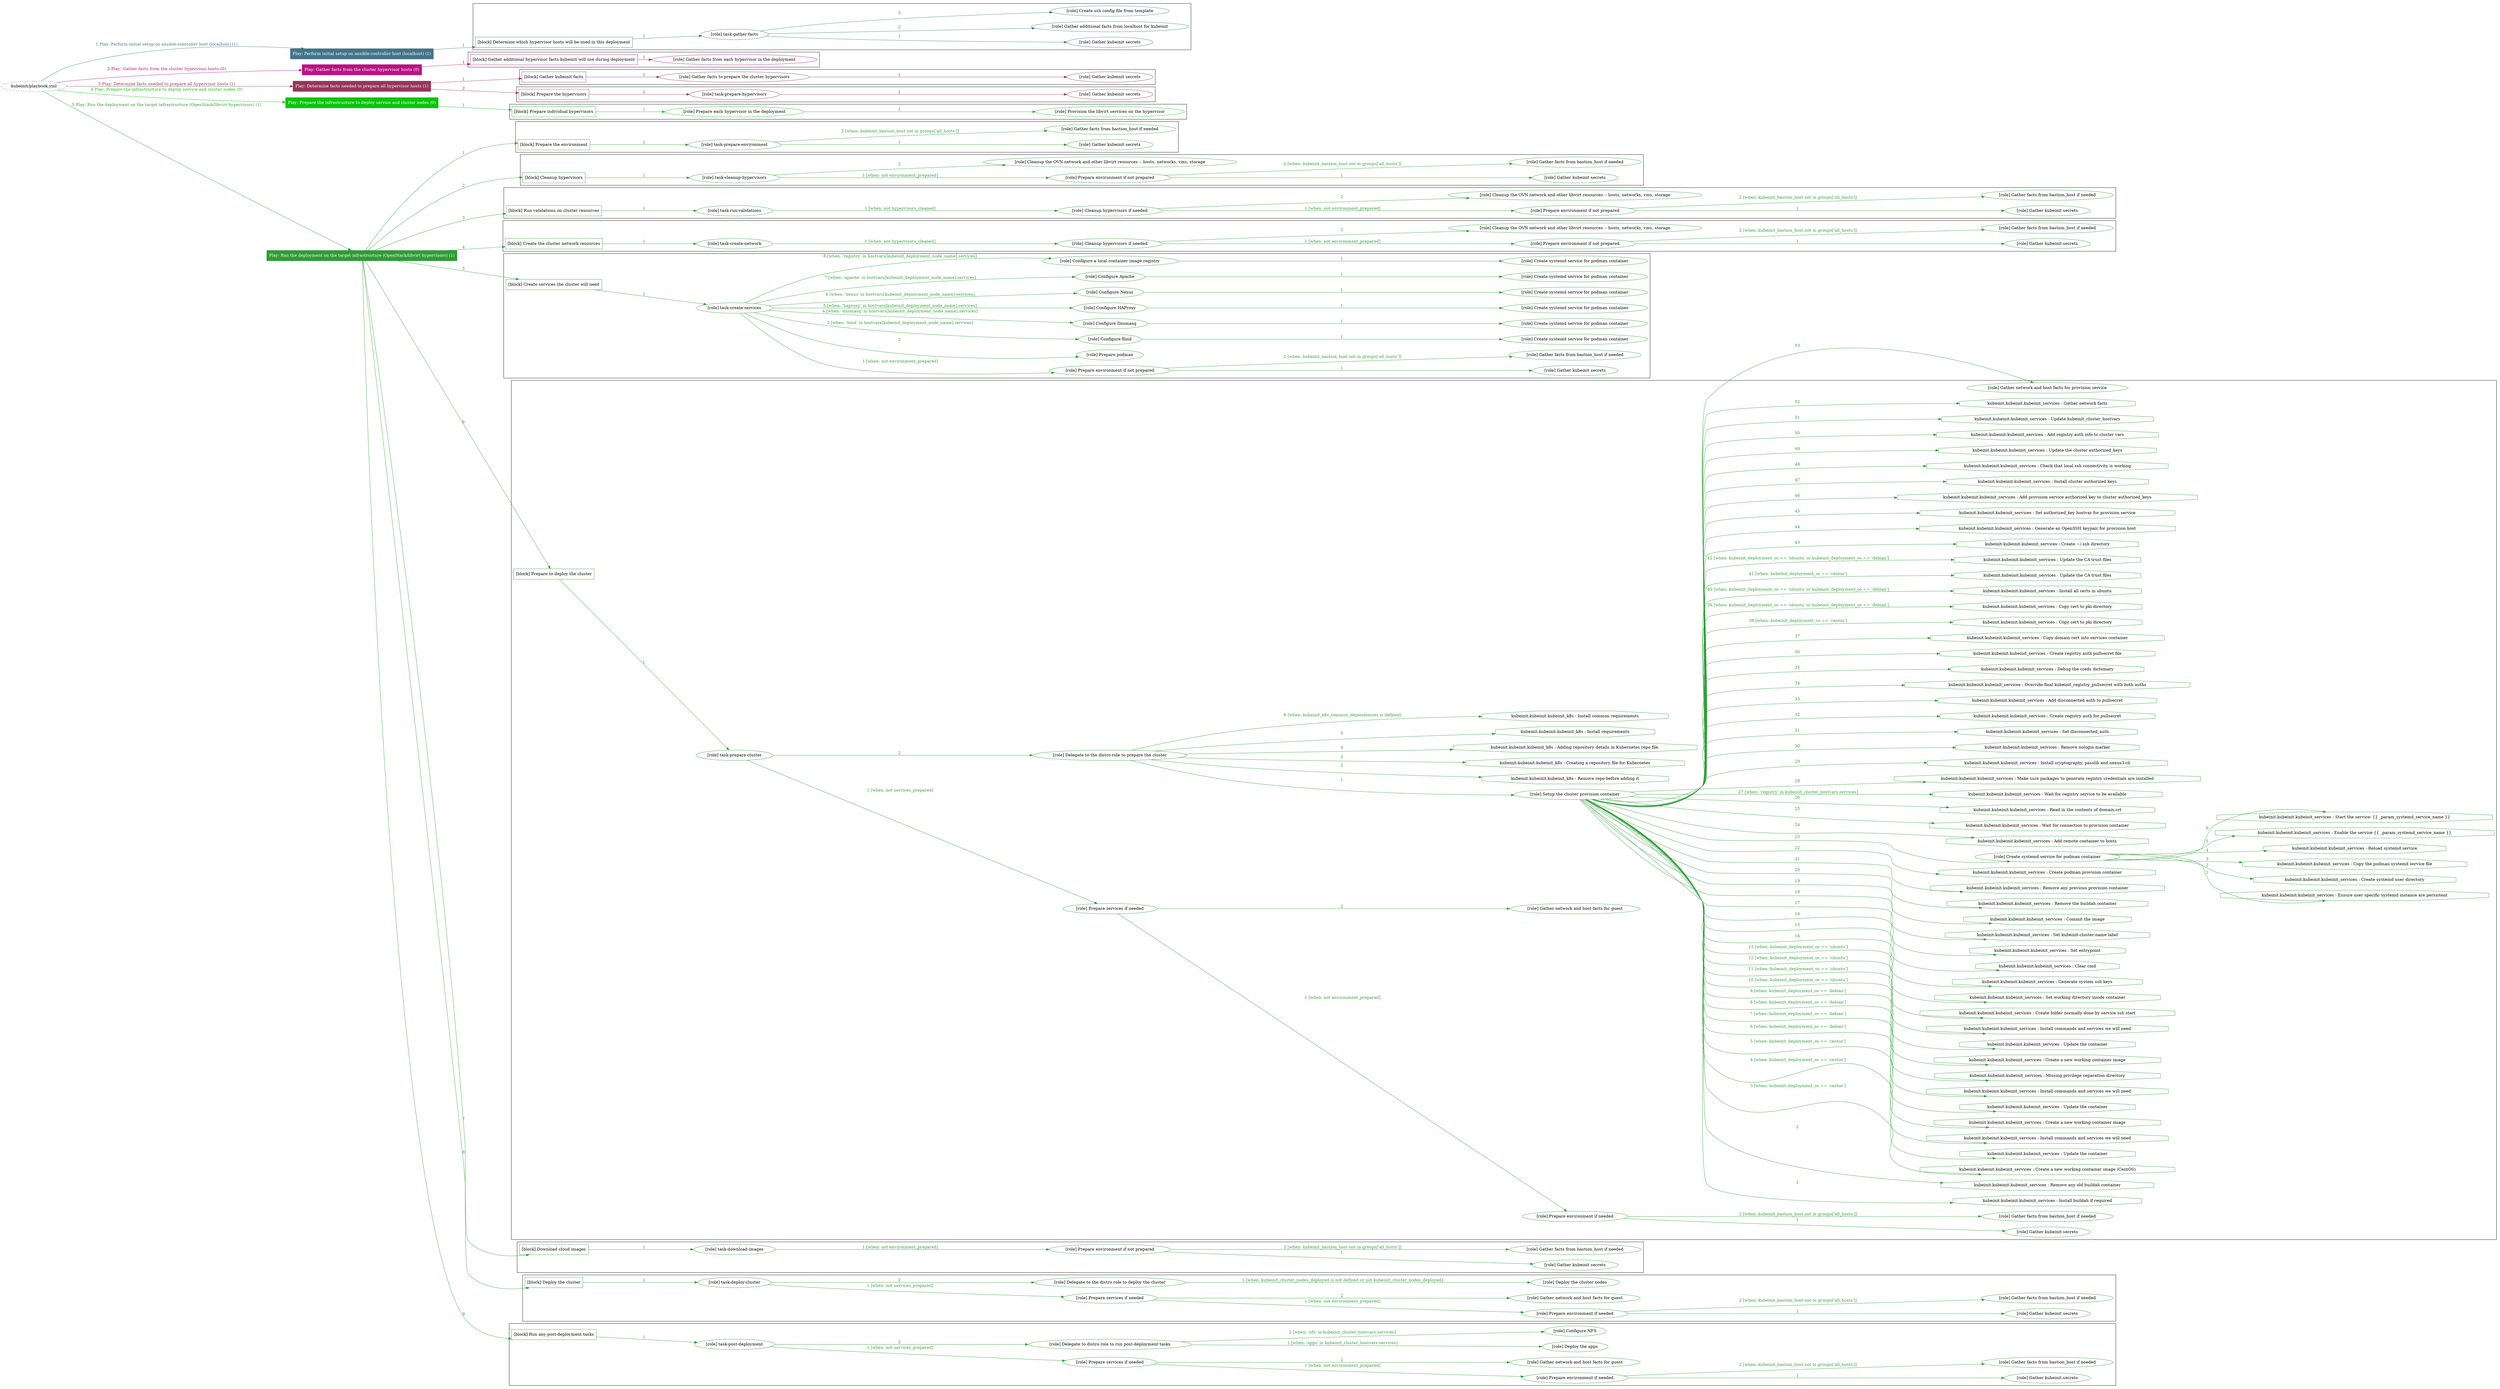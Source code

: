 digraph {
	graph [concentrate=true ordering=in rankdir=LR ratio=fill]
	edge [esep=5 sep=10]
	"kubeinit/playbook.yml" [URL="/home/runner/work/kubeinit/kubeinit/kubeinit/playbook.yml" id=playbook_c5765de2 style=dotted]
	"kubeinit/playbook.yml" -> play_99d046a9 [label="1 Play: Perform initial setup on ansible-controller host (localhost) (1)" color="#437589" fontcolor="#437589" id=edge_play_99d046a9 labeltooltip="1 Play: Perform initial setup on ansible-controller host (localhost) (1)" tooltip="1 Play: Perform initial setup on ansible-controller host (localhost) (1)"]
	subgraph "Play: Perform initial setup on ansible-controller host (localhost) (1)" {
		play_99d046a9 [label="Play: Perform initial setup on ansible-controller host (localhost) (1)" URL="/home/runner/work/kubeinit/kubeinit/kubeinit/playbook.yml" color="#437589" fontcolor="#ffffff" id=play_99d046a9 shape=box style=filled tooltip=localhost]
		play_99d046a9 -> block_eac81ca8 [label=1 color="#437589" fontcolor="#437589" id=edge_block_eac81ca8 labeltooltip=1 tooltip=1]
		subgraph cluster_block_eac81ca8 {
			block_eac81ca8 [label="[block] Determine which hypervisor hosts will be used in this deployment" URL="/home/runner/work/kubeinit/kubeinit/kubeinit/playbook.yml" color="#437589" id=block_eac81ca8 labeltooltip="Determine which hypervisor hosts will be used in this deployment" shape=box tooltip="Determine which hypervisor hosts will be used in this deployment"]
			block_eac81ca8 -> role_a6968b10 [label="1 " color="#437589" fontcolor="#437589" id=edge_role_a6968b10 labeltooltip="1 " tooltip="1 "]
			subgraph "task-gather-facts" {
				role_a6968b10 [label="[role] task-gather-facts" URL="/home/runner/work/kubeinit/kubeinit/kubeinit/playbook.yml" color="#437589" id=role_a6968b10 tooltip="task-gather-facts"]
				role_a6968b10 -> role_5cac3e5b [label="1 " color="#437589" fontcolor="#437589" id=edge_role_5cac3e5b labeltooltip="1 " tooltip="1 "]
				subgraph "Gather kubeinit secrets" {
					role_5cac3e5b [label="[role] Gather kubeinit secrets" URL="/home/runner/.ansible/collections/ansible_collections/kubeinit/kubeinit/roles/kubeinit_prepare/tasks/build_hypervisors_group.yml" color="#437589" id=role_5cac3e5b tooltip="Gather kubeinit secrets"]
				}
				role_a6968b10 -> role_2ab0884e [label="2 " color="#437589" fontcolor="#437589" id=edge_role_2ab0884e labeltooltip="2 " tooltip="2 "]
				subgraph "Gather additional facts from localhost for kubeinit" {
					role_2ab0884e [label="[role] Gather additional facts from localhost for kubeinit" URL="/home/runner/.ansible/collections/ansible_collections/kubeinit/kubeinit/roles/kubeinit_prepare/tasks/build_hypervisors_group.yml" color="#437589" id=role_2ab0884e tooltip="Gather additional facts from localhost for kubeinit"]
				}
				role_a6968b10 -> role_23df9e90 [label="3 " color="#437589" fontcolor="#437589" id=edge_role_23df9e90 labeltooltip="3 " tooltip="3 "]
				subgraph "Create ssh config file from template" {
					role_23df9e90 [label="[role] Create ssh config file from template" URL="/home/runner/.ansible/collections/ansible_collections/kubeinit/kubeinit/roles/kubeinit_prepare/tasks/build_hypervisors_group.yml" color="#437589" id=role_23df9e90 tooltip="Create ssh config file from template"]
				}
			}
		}
	}
	"kubeinit/playbook.yml" -> play_b764a40f [label="2 Play: Gather facts from the cluster hypervisor hosts (0)" color="#ba1284" fontcolor="#ba1284" id=edge_play_b764a40f labeltooltip="2 Play: Gather facts from the cluster hypervisor hosts (0)" tooltip="2 Play: Gather facts from the cluster hypervisor hosts (0)"]
	subgraph "Play: Gather facts from the cluster hypervisor hosts (0)" {
		play_b764a40f [label="Play: Gather facts from the cluster hypervisor hosts (0)" URL="/home/runner/work/kubeinit/kubeinit/kubeinit/playbook.yml" color="#ba1284" fontcolor="#ffffff" id=play_b764a40f shape=box style=filled tooltip="Play: Gather facts from the cluster hypervisor hosts (0)"]
		play_b764a40f -> block_fccb972c [label=1 color="#ba1284" fontcolor="#ba1284" id=edge_block_fccb972c labeltooltip=1 tooltip=1]
		subgraph cluster_block_fccb972c {
			block_fccb972c [label="[block] Gather additional hypervisor facts kubeinit will use during deployment" URL="/home/runner/work/kubeinit/kubeinit/kubeinit/playbook.yml" color="#ba1284" id=block_fccb972c labeltooltip="Gather additional hypervisor facts kubeinit will use during deployment" shape=box tooltip="Gather additional hypervisor facts kubeinit will use during deployment"]
			block_fccb972c -> role_f13957ed [label="1 " color="#ba1284" fontcolor="#ba1284" id=edge_role_f13957ed labeltooltip="1 " tooltip="1 "]
			subgraph "Gather facts from each hypervisor in the deployment" {
				role_f13957ed [label="[role] Gather facts from each hypervisor in the deployment" URL="/home/runner/work/kubeinit/kubeinit/kubeinit/playbook.yml" color="#ba1284" id=role_f13957ed tooltip="Gather facts from each hypervisor in the deployment"]
			}
		}
	}
	"kubeinit/playbook.yml" -> play_f060d067 [label="3 Play: Determine facts needed to prepare all hypervisor hosts (1)" color="#963658" fontcolor="#963658" id=edge_play_f060d067 labeltooltip="3 Play: Determine facts needed to prepare all hypervisor hosts (1)" tooltip="3 Play: Determine facts needed to prepare all hypervisor hosts (1)"]
	subgraph "Play: Determine facts needed to prepare all hypervisor hosts (1)" {
		play_f060d067 [label="Play: Determine facts needed to prepare all hypervisor hosts (1)" URL="/home/runner/work/kubeinit/kubeinit/kubeinit/playbook.yml" color="#963658" fontcolor="#ffffff" id=play_f060d067 shape=box style=filled tooltip=localhost]
		play_f060d067 -> block_b76b54d0 [label=1 color="#963658" fontcolor="#963658" id=edge_block_b76b54d0 labeltooltip=1 tooltip=1]
		subgraph cluster_block_b76b54d0 {
			block_b76b54d0 [label="[block] Gather kubeinit facts" URL="/home/runner/work/kubeinit/kubeinit/kubeinit/playbook.yml" color="#963658" id=block_b76b54d0 labeltooltip="Gather kubeinit facts" shape=box tooltip="Gather kubeinit facts"]
			block_b76b54d0 -> role_11546007 [label="1 " color="#963658" fontcolor="#963658" id=edge_role_11546007 labeltooltip="1 " tooltip="1 "]
			subgraph "Gather facts to prepare the cluster hypervisors" {
				role_11546007 [label="[role] Gather facts to prepare the cluster hypervisors" URL="/home/runner/work/kubeinit/kubeinit/kubeinit/playbook.yml" color="#963658" id=role_11546007 tooltip="Gather facts to prepare the cluster hypervisors"]
				role_11546007 -> role_b5f5bb96 [label="1 " color="#963658" fontcolor="#963658" id=edge_role_b5f5bb96 labeltooltip="1 " tooltip="1 "]
				subgraph "Gather kubeinit secrets" {
					role_b5f5bb96 [label="[role] Gather kubeinit secrets" URL="/home/runner/.ansible/collections/ansible_collections/kubeinit/kubeinit/roles/kubeinit_prepare/tasks/gather_kubeinit_facts.yml" color="#963658" id=role_b5f5bb96 tooltip="Gather kubeinit secrets"]
				}
			}
		}
		play_f060d067 -> block_1e65d753 [label=2 color="#963658" fontcolor="#963658" id=edge_block_1e65d753 labeltooltip=2 tooltip=2]
		subgraph cluster_block_1e65d753 {
			block_1e65d753 [label="[block] Prepare the hypervisors" URL="/home/runner/work/kubeinit/kubeinit/kubeinit/playbook.yml" color="#963658" id=block_1e65d753 labeltooltip="Prepare the hypervisors" shape=box tooltip="Prepare the hypervisors"]
			block_1e65d753 -> role_42ba29b1 [label="1 " color="#963658" fontcolor="#963658" id=edge_role_42ba29b1 labeltooltip="1 " tooltip="1 "]
			subgraph "task-prepare-hypervisors" {
				role_42ba29b1 [label="[role] task-prepare-hypervisors" URL="/home/runner/work/kubeinit/kubeinit/kubeinit/playbook.yml" color="#963658" id=role_42ba29b1 tooltip="task-prepare-hypervisors"]
				role_42ba29b1 -> role_1f8af83c [label="1 " color="#963658" fontcolor="#963658" id=edge_role_1f8af83c labeltooltip="1 " tooltip="1 "]
				subgraph "Gather kubeinit secrets" {
					role_1f8af83c [label="[role] Gather kubeinit secrets" URL="/home/runner/.ansible/collections/ansible_collections/kubeinit/kubeinit/roles/kubeinit_prepare/tasks/gather_kubeinit_facts.yml" color="#963658" id=role_1f8af83c tooltip="Gather kubeinit secrets"]
				}
			}
		}
	}
	"kubeinit/playbook.yml" -> play_1b23eb1f [label="4 Play: Prepare the infrastructure to deploy service and cluster nodes (0)" color="#07c50c" fontcolor="#07c50c" id=edge_play_1b23eb1f labeltooltip="4 Play: Prepare the infrastructure to deploy service and cluster nodes (0)" tooltip="4 Play: Prepare the infrastructure to deploy service and cluster nodes (0)"]
	subgraph "Play: Prepare the infrastructure to deploy service and cluster nodes (0)" {
		play_1b23eb1f [label="Play: Prepare the infrastructure to deploy service and cluster nodes (0)" URL="/home/runner/work/kubeinit/kubeinit/kubeinit/playbook.yml" color="#07c50c" fontcolor="#ffffff" id=play_1b23eb1f shape=box style=filled tooltip="Play: Prepare the infrastructure to deploy service and cluster nodes (0)"]
		play_1b23eb1f -> block_90d84ffd [label=1 color="#07c50c" fontcolor="#07c50c" id=edge_block_90d84ffd labeltooltip=1 tooltip=1]
		subgraph cluster_block_90d84ffd {
			block_90d84ffd [label="[block] Prepare individual hypervisors" URL="/home/runner/work/kubeinit/kubeinit/kubeinit/playbook.yml" color="#07c50c" id=block_90d84ffd labeltooltip="Prepare individual hypervisors" shape=box tooltip="Prepare individual hypervisors"]
			block_90d84ffd -> role_54974835 [label="1 " color="#07c50c" fontcolor="#07c50c" id=edge_role_54974835 labeltooltip="1 " tooltip="1 "]
			subgraph "Prepare each hypervisor in the deployment" {
				role_54974835 [label="[role] Prepare each hypervisor in the deployment" URL="/home/runner/work/kubeinit/kubeinit/kubeinit/playbook.yml" color="#07c50c" id=role_54974835 tooltip="Prepare each hypervisor in the deployment"]
				role_54974835 -> role_5b14aba1 [label="1 " color="#07c50c" fontcolor="#07c50c" id=edge_role_5b14aba1 labeltooltip="1 " tooltip="1 "]
				subgraph "Provision the libvirt services on the hypervisor" {
					role_5b14aba1 [label="[role] Provision the libvirt services on the hypervisor" URL="/home/runner/.ansible/collections/ansible_collections/kubeinit/kubeinit/roles/kubeinit_prepare/tasks/prepare_hypervisor.yml" color="#07c50c" id=role_5b14aba1 tooltip="Provision the libvirt services on the hypervisor"]
				}
			}
		}
	}
	"kubeinit/playbook.yml" -> play_ffa4d27d [label="5 Play: Run the deployment on the target infrastructure (OpenStack/libvirt hypervisors) (1)" color="#309c36" fontcolor="#309c36" id=edge_play_ffa4d27d labeltooltip="5 Play: Run the deployment on the target infrastructure (OpenStack/libvirt hypervisors) (1)" tooltip="5 Play: Run the deployment on the target infrastructure (OpenStack/libvirt hypervisors) (1)"]
	subgraph "Play: Run the deployment on the target infrastructure (OpenStack/libvirt hypervisors) (1)" {
		play_ffa4d27d [label="Play: Run the deployment on the target infrastructure (OpenStack/libvirt hypervisors) (1)" URL="/home/runner/work/kubeinit/kubeinit/kubeinit/playbook.yml" color="#309c36" fontcolor="#ffffff" id=play_ffa4d27d shape=box style=filled tooltip=localhost]
		play_ffa4d27d -> block_a83f4f42 [label=1 color="#309c36" fontcolor="#309c36" id=edge_block_a83f4f42 labeltooltip=1 tooltip=1]
		subgraph cluster_block_a83f4f42 {
			block_a83f4f42 [label="[block] Prepare the environment" URL="/home/runner/work/kubeinit/kubeinit/kubeinit/playbook.yml" color="#309c36" id=block_a83f4f42 labeltooltip="Prepare the environment" shape=box tooltip="Prepare the environment"]
			block_a83f4f42 -> role_a903b153 [label="1 " color="#309c36" fontcolor="#309c36" id=edge_role_a903b153 labeltooltip="1 " tooltip="1 "]
			subgraph "task-prepare-environment" {
				role_a903b153 [label="[role] task-prepare-environment" URL="/home/runner/work/kubeinit/kubeinit/kubeinit/playbook.yml" color="#309c36" id=role_a903b153 tooltip="task-prepare-environment"]
				role_a903b153 -> role_e1258bc0 [label="1 " color="#309c36" fontcolor="#309c36" id=edge_role_e1258bc0 labeltooltip="1 " tooltip="1 "]
				subgraph "Gather kubeinit secrets" {
					role_e1258bc0 [label="[role] Gather kubeinit secrets" URL="/home/runner/.ansible/collections/ansible_collections/kubeinit/kubeinit/roles/kubeinit_prepare/tasks/gather_kubeinit_facts.yml" color="#309c36" id=role_e1258bc0 tooltip="Gather kubeinit secrets"]
				}
				role_a903b153 -> role_45b52186 [label="2 [when: kubeinit_bastion_host not in groups['all_hosts']]" color="#309c36" fontcolor="#309c36" id=edge_role_45b52186 labeltooltip="2 [when: kubeinit_bastion_host not in groups['all_hosts']]" tooltip="2 [when: kubeinit_bastion_host not in groups['all_hosts']]"]
				subgraph "Gather facts from bastion_host if needed" {
					role_45b52186 [label="[role] Gather facts from bastion_host if needed" URL="/home/runner/.ansible/collections/ansible_collections/kubeinit/kubeinit/roles/kubeinit_prepare/tasks/main.yml" color="#309c36" id=role_45b52186 tooltip="Gather facts from bastion_host if needed"]
				}
			}
		}
		play_ffa4d27d -> block_e8a64b30 [label=2 color="#309c36" fontcolor="#309c36" id=edge_block_e8a64b30 labeltooltip=2 tooltip=2]
		subgraph cluster_block_e8a64b30 {
			block_e8a64b30 [label="[block] Cleanup hypervisors" URL="/home/runner/work/kubeinit/kubeinit/kubeinit/playbook.yml" color="#309c36" id=block_e8a64b30 labeltooltip="Cleanup hypervisors" shape=box tooltip="Cleanup hypervisors"]
			block_e8a64b30 -> role_3844e2b8 [label="1 " color="#309c36" fontcolor="#309c36" id=edge_role_3844e2b8 labeltooltip="1 " tooltip="1 "]
			subgraph "task-cleanup-hypervisors" {
				role_3844e2b8 [label="[role] task-cleanup-hypervisors" URL="/home/runner/work/kubeinit/kubeinit/kubeinit/playbook.yml" color="#309c36" id=role_3844e2b8 tooltip="task-cleanup-hypervisors"]
				role_3844e2b8 -> role_fa2fc7c9 [label="1 [when: not environment_prepared]" color="#309c36" fontcolor="#309c36" id=edge_role_fa2fc7c9 labeltooltip="1 [when: not environment_prepared]" tooltip="1 [when: not environment_prepared]"]
				subgraph "Prepare environment if not prepared" {
					role_fa2fc7c9 [label="[role] Prepare environment if not prepared" URL="/home/runner/.ansible/collections/ansible_collections/kubeinit/kubeinit/roles/kubeinit_libvirt/tasks/cleanup_hypervisors.yml" color="#309c36" id=role_fa2fc7c9 tooltip="Prepare environment if not prepared"]
					role_fa2fc7c9 -> role_e9e9694e [label="1 " color="#309c36" fontcolor="#309c36" id=edge_role_e9e9694e labeltooltip="1 " tooltip="1 "]
					subgraph "Gather kubeinit secrets" {
						role_e9e9694e [label="[role] Gather kubeinit secrets" URL="/home/runner/.ansible/collections/ansible_collections/kubeinit/kubeinit/roles/kubeinit_prepare/tasks/gather_kubeinit_facts.yml" color="#309c36" id=role_e9e9694e tooltip="Gather kubeinit secrets"]
					}
					role_fa2fc7c9 -> role_9f92cd04 [label="2 [when: kubeinit_bastion_host not in groups['all_hosts']]" color="#309c36" fontcolor="#309c36" id=edge_role_9f92cd04 labeltooltip="2 [when: kubeinit_bastion_host not in groups['all_hosts']]" tooltip="2 [when: kubeinit_bastion_host not in groups['all_hosts']]"]
					subgraph "Gather facts from bastion_host if needed" {
						role_9f92cd04 [label="[role] Gather facts from bastion_host if needed" URL="/home/runner/.ansible/collections/ansible_collections/kubeinit/kubeinit/roles/kubeinit_prepare/tasks/main.yml" color="#309c36" id=role_9f92cd04 tooltip="Gather facts from bastion_host if needed"]
					}
				}
				role_3844e2b8 -> role_6217152f [label="2 " color="#309c36" fontcolor="#309c36" id=edge_role_6217152f labeltooltip="2 " tooltip="2 "]
				subgraph "Cleanup the OVN network and other libvirt resources -- hosts, networks, vms, storage" {
					role_6217152f [label="[role] Cleanup the OVN network and other libvirt resources -- hosts, networks, vms, storage" URL="/home/runner/.ansible/collections/ansible_collections/kubeinit/kubeinit/roles/kubeinit_libvirt/tasks/cleanup_hypervisors.yml" color="#309c36" id=role_6217152f tooltip="Cleanup the OVN network and other libvirt resources -- hosts, networks, vms, storage"]
				}
			}
		}
		play_ffa4d27d -> block_8dd467a0 [label=3 color="#309c36" fontcolor="#309c36" id=edge_block_8dd467a0 labeltooltip=3 tooltip=3]
		subgraph cluster_block_8dd467a0 {
			block_8dd467a0 [label="[block] Run validations on cluster resources" URL="/home/runner/work/kubeinit/kubeinit/kubeinit/playbook.yml" color="#309c36" id=block_8dd467a0 labeltooltip="Run validations on cluster resources" shape=box tooltip="Run validations on cluster resources"]
			block_8dd467a0 -> role_73014f17 [label="1 " color="#309c36" fontcolor="#309c36" id=edge_role_73014f17 labeltooltip="1 " tooltip="1 "]
			subgraph "task-run-validations" {
				role_73014f17 [label="[role] task-run-validations" URL="/home/runner/work/kubeinit/kubeinit/kubeinit/playbook.yml" color="#309c36" id=role_73014f17 tooltip="task-run-validations"]
				role_73014f17 -> role_865ab6d0 [label="1 [when: not hypervisors_cleaned]" color="#309c36" fontcolor="#309c36" id=edge_role_865ab6d0 labeltooltip="1 [when: not hypervisors_cleaned]" tooltip="1 [when: not hypervisors_cleaned]"]
				subgraph "Cleanup hypervisors if needed" {
					role_865ab6d0 [label="[role] Cleanup hypervisors if needed" URL="/home/runner/.ansible/collections/ansible_collections/kubeinit/kubeinit/roles/kubeinit_validations/tasks/main.yml" color="#309c36" id=role_865ab6d0 tooltip="Cleanup hypervisors if needed"]
					role_865ab6d0 -> role_188dc490 [label="1 [when: not environment_prepared]" color="#309c36" fontcolor="#309c36" id=edge_role_188dc490 labeltooltip="1 [when: not environment_prepared]" tooltip="1 [when: not environment_prepared]"]
					subgraph "Prepare environment if not prepared" {
						role_188dc490 [label="[role] Prepare environment if not prepared" URL="/home/runner/.ansible/collections/ansible_collections/kubeinit/kubeinit/roles/kubeinit_libvirt/tasks/cleanup_hypervisors.yml" color="#309c36" id=role_188dc490 tooltip="Prepare environment if not prepared"]
						role_188dc490 -> role_7e597c7f [label="1 " color="#309c36" fontcolor="#309c36" id=edge_role_7e597c7f labeltooltip="1 " tooltip="1 "]
						subgraph "Gather kubeinit secrets" {
							role_7e597c7f [label="[role] Gather kubeinit secrets" URL="/home/runner/.ansible/collections/ansible_collections/kubeinit/kubeinit/roles/kubeinit_prepare/tasks/gather_kubeinit_facts.yml" color="#309c36" id=role_7e597c7f tooltip="Gather kubeinit secrets"]
						}
						role_188dc490 -> role_1fa4e9b0 [label="2 [when: kubeinit_bastion_host not in groups['all_hosts']]" color="#309c36" fontcolor="#309c36" id=edge_role_1fa4e9b0 labeltooltip="2 [when: kubeinit_bastion_host not in groups['all_hosts']]" tooltip="2 [when: kubeinit_bastion_host not in groups['all_hosts']]"]
						subgraph "Gather facts from bastion_host if needed" {
							role_1fa4e9b0 [label="[role] Gather facts from bastion_host if needed" URL="/home/runner/.ansible/collections/ansible_collections/kubeinit/kubeinit/roles/kubeinit_prepare/tasks/main.yml" color="#309c36" id=role_1fa4e9b0 tooltip="Gather facts from bastion_host if needed"]
						}
					}
					role_865ab6d0 -> role_b03bc604 [label="2 " color="#309c36" fontcolor="#309c36" id=edge_role_b03bc604 labeltooltip="2 " tooltip="2 "]
					subgraph "Cleanup the OVN network and other libvirt resources -- hosts, networks, vms, storage" {
						role_b03bc604 [label="[role] Cleanup the OVN network and other libvirt resources -- hosts, networks, vms, storage" URL="/home/runner/.ansible/collections/ansible_collections/kubeinit/kubeinit/roles/kubeinit_libvirt/tasks/cleanup_hypervisors.yml" color="#309c36" id=role_b03bc604 tooltip="Cleanup the OVN network and other libvirt resources -- hosts, networks, vms, storage"]
					}
				}
			}
		}
		play_ffa4d27d -> block_9f659722 [label=4 color="#309c36" fontcolor="#309c36" id=edge_block_9f659722 labeltooltip=4 tooltip=4]
		subgraph cluster_block_9f659722 {
			block_9f659722 [label="[block] Create the cluster network resources" URL="/home/runner/work/kubeinit/kubeinit/kubeinit/playbook.yml" color="#309c36" id=block_9f659722 labeltooltip="Create the cluster network resources" shape=box tooltip="Create the cluster network resources"]
			block_9f659722 -> role_6ea1799e [label="1 " color="#309c36" fontcolor="#309c36" id=edge_role_6ea1799e labeltooltip="1 " tooltip="1 "]
			subgraph "task-create-network" {
				role_6ea1799e [label="[role] task-create-network" URL="/home/runner/work/kubeinit/kubeinit/kubeinit/playbook.yml" color="#309c36" id=role_6ea1799e tooltip="task-create-network"]
				role_6ea1799e -> role_b94024b4 [label="1 [when: not hypervisors_cleaned]" color="#309c36" fontcolor="#309c36" id=edge_role_b94024b4 labeltooltip="1 [when: not hypervisors_cleaned]" tooltip="1 [when: not hypervisors_cleaned]"]
				subgraph "Cleanup hypervisors if needed" {
					role_b94024b4 [label="[role] Cleanup hypervisors if needed" URL="/home/runner/.ansible/collections/ansible_collections/kubeinit/kubeinit/roles/kubeinit_libvirt/tasks/create_network.yml" color="#309c36" id=role_b94024b4 tooltip="Cleanup hypervisors if needed"]
					role_b94024b4 -> role_00ff6f57 [label="1 [when: not environment_prepared]" color="#309c36" fontcolor="#309c36" id=edge_role_00ff6f57 labeltooltip="1 [when: not environment_prepared]" tooltip="1 [when: not environment_prepared]"]
					subgraph "Prepare environment if not prepared" {
						role_00ff6f57 [label="[role] Prepare environment if not prepared" URL="/home/runner/.ansible/collections/ansible_collections/kubeinit/kubeinit/roles/kubeinit_libvirt/tasks/cleanup_hypervisors.yml" color="#309c36" id=role_00ff6f57 tooltip="Prepare environment if not prepared"]
						role_00ff6f57 -> role_90cd062d [label="1 " color="#309c36" fontcolor="#309c36" id=edge_role_90cd062d labeltooltip="1 " tooltip="1 "]
						subgraph "Gather kubeinit secrets" {
							role_90cd062d [label="[role] Gather kubeinit secrets" URL="/home/runner/.ansible/collections/ansible_collections/kubeinit/kubeinit/roles/kubeinit_prepare/tasks/gather_kubeinit_facts.yml" color="#309c36" id=role_90cd062d tooltip="Gather kubeinit secrets"]
						}
						role_00ff6f57 -> role_80c02f80 [label="2 [when: kubeinit_bastion_host not in groups['all_hosts']]" color="#309c36" fontcolor="#309c36" id=edge_role_80c02f80 labeltooltip="2 [when: kubeinit_bastion_host not in groups['all_hosts']]" tooltip="2 [when: kubeinit_bastion_host not in groups['all_hosts']]"]
						subgraph "Gather facts from bastion_host if needed" {
							role_80c02f80 [label="[role] Gather facts from bastion_host if needed" URL="/home/runner/.ansible/collections/ansible_collections/kubeinit/kubeinit/roles/kubeinit_prepare/tasks/main.yml" color="#309c36" id=role_80c02f80 tooltip="Gather facts from bastion_host if needed"]
						}
					}
					role_b94024b4 -> role_4c555a2b [label="2 " color="#309c36" fontcolor="#309c36" id=edge_role_4c555a2b labeltooltip="2 " tooltip="2 "]
					subgraph "Cleanup the OVN network and other libvirt resources -- hosts, networks, vms, storage" {
						role_4c555a2b [label="[role] Cleanup the OVN network and other libvirt resources -- hosts, networks, vms, storage" URL="/home/runner/.ansible/collections/ansible_collections/kubeinit/kubeinit/roles/kubeinit_libvirt/tasks/cleanup_hypervisors.yml" color="#309c36" id=role_4c555a2b tooltip="Cleanup the OVN network and other libvirt resources -- hosts, networks, vms, storage"]
					}
				}
			}
		}
		play_ffa4d27d -> block_ef77bb62 [label=5 color="#309c36" fontcolor="#309c36" id=edge_block_ef77bb62 labeltooltip=5 tooltip=5]
		subgraph cluster_block_ef77bb62 {
			block_ef77bb62 [label="[block] Create services the cluster will need" URL="/home/runner/work/kubeinit/kubeinit/kubeinit/playbook.yml" color="#309c36" id=block_ef77bb62 labeltooltip="Create services the cluster will need" shape=box tooltip="Create services the cluster will need"]
			block_ef77bb62 -> role_cd835b2b [label="1 " color="#309c36" fontcolor="#309c36" id=edge_role_cd835b2b labeltooltip="1 " tooltip="1 "]
			subgraph "task-create-services" {
				role_cd835b2b [label="[role] task-create-services" URL="/home/runner/work/kubeinit/kubeinit/kubeinit/playbook.yml" color="#309c36" id=role_cd835b2b tooltip="task-create-services"]
				role_cd835b2b -> role_db07f093 [label="1 [when: not environment_prepared]" color="#309c36" fontcolor="#309c36" id=edge_role_db07f093 labeltooltip="1 [when: not environment_prepared]" tooltip="1 [when: not environment_prepared]"]
				subgraph "Prepare environment if not prepared" {
					role_db07f093 [label="[role] Prepare environment if not prepared" URL="/home/runner/.ansible/collections/ansible_collections/kubeinit/kubeinit/roles/kubeinit_services/tasks/main.yml" color="#309c36" id=role_db07f093 tooltip="Prepare environment if not prepared"]
					role_db07f093 -> role_7bc3d3f8 [label="1 " color="#309c36" fontcolor="#309c36" id=edge_role_7bc3d3f8 labeltooltip="1 " tooltip="1 "]
					subgraph "Gather kubeinit secrets" {
						role_7bc3d3f8 [label="[role] Gather kubeinit secrets" URL="/home/runner/.ansible/collections/ansible_collections/kubeinit/kubeinit/roles/kubeinit_prepare/tasks/gather_kubeinit_facts.yml" color="#309c36" id=role_7bc3d3f8 tooltip="Gather kubeinit secrets"]
					}
					role_db07f093 -> role_e224d174 [label="2 [when: kubeinit_bastion_host not in groups['all_hosts']]" color="#309c36" fontcolor="#309c36" id=edge_role_e224d174 labeltooltip="2 [when: kubeinit_bastion_host not in groups['all_hosts']]" tooltip="2 [when: kubeinit_bastion_host not in groups['all_hosts']]"]
					subgraph "Gather facts from bastion_host if needed" {
						role_e224d174 [label="[role] Gather facts from bastion_host if needed" URL="/home/runner/.ansible/collections/ansible_collections/kubeinit/kubeinit/roles/kubeinit_prepare/tasks/main.yml" color="#309c36" id=role_e224d174 tooltip="Gather facts from bastion_host if needed"]
					}
				}
				role_cd835b2b -> role_224a0e0b [label="2 " color="#309c36" fontcolor="#309c36" id=edge_role_224a0e0b labeltooltip="2 " tooltip="2 "]
				subgraph "Prepare podman" {
					role_224a0e0b [label="[role] Prepare podman" URL="/home/runner/.ansible/collections/ansible_collections/kubeinit/kubeinit/roles/kubeinit_services/tasks/00_create_service_pod.yml" color="#309c36" id=role_224a0e0b tooltip="Prepare podman"]
				}
				role_cd835b2b -> role_18b7b7c5 [label="3 [when: 'bind' in hostvars[kubeinit_deployment_node_name].services]" color="#309c36" fontcolor="#309c36" id=edge_role_18b7b7c5 labeltooltip="3 [when: 'bind' in hostvars[kubeinit_deployment_node_name].services]" tooltip="3 [when: 'bind' in hostvars[kubeinit_deployment_node_name].services]"]
				subgraph "Configure Bind" {
					role_18b7b7c5 [label="[role] Configure Bind" URL="/home/runner/.ansible/collections/ansible_collections/kubeinit/kubeinit/roles/kubeinit_services/tasks/start_services_containers.yml" color="#309c36" id=role_18b7b7c5 tooltip="Configure Bind"]
					role_18b7b7c5 -> role_4b268914 [label="1 " color="#309c36" fontcolor="#309c36" id=edge_role_4b268914 labeltooltip="1 " tooltip="1 "]
					subgraph "Create systemd service for podman container" {
						role_4b268914 [label="[role] Create systemd service for podman container" URL="/home/runner/.ansible/collections/ansible_collections/kubeinit/kubeinit/roles/kubeinit_bind/tasks/main.yml" color="#309c36" id=role_4b268914 tooltip="Create systemd service for podman container"]
					}
				}
				role_cd835b2b -> role_b6603143 [label="4 [when: 'dnsmasq' in hostvars[kubeinit_deployment_node_name].services]" color="#309c36" fontcolor="#309c36" id=edge_role_b6603143 labeltooltip="4 [when: 'dnsmasq' in hostvars[kubeinit_deployment_node_name].services]" tooltip="4 [when: 'dnsmasq' in hostvars[kubeinit_deployment_node_name].services]"]
				subgraph "Configure Dnsmasq" {
					role_b6603143 [label="[role] Configure Dnsmasq" URL="/home/runner/.ansible/collections/ansible_collections/kubeinit/kubeinit/roles/kubeinit_services/tasks/start_services_containers.yml" color="#309c36" id=role_b6603143 tooltip="Configure Dnsmasq"]
					role_b6603143 -> role_3da1c569 [label="1 " color="#309c36" fontcolor="#309c36" id=edge_role_3da1c569 labeltooltip="1 " tooltip="1 "]
					subgraph "Create systemd service for podman container" {
						role_3da1c569 [label="[role] Create systemd service for podman container" URL="/home/runner/.ansible/collections/ansible_collections/kubeinit/kubeinit/roles/kubeinit_dnsmasq/tasks/main.yml" color="#309c36" id=role_3da1c569 tooltip="Create systemd service for podman container"]
					}
				}
				role_cd835b2b -> role_377d9ab4 [label="5 [when: 'haproxy' in hostvars[kubeinit_deployment_node_name].services]" color="#309c36" fontcolor="#309c36" id=edge_role_377d9ab4 labeltooltip="5 [when: 'haproxy' in hostvars[kubeinit_deployment_node_name].services]" tooltip="5 [when: 'haproxy' in hostvars[kubeinit_deployment_node_name].services]"]
				subgraph "Configure HAProxy" {
					role_377d9ab4 [label="[role] Configure HAProxy" URL="/home/runner/.ansible/collections/ansible_collections/kubeinit/kubeinit/roles/kubeinit_services/tasks/start_services_containers.yml" color="#309c36" id=role_377d9ab4 tooltip="Configure HAProxy"]
					role_377d9ab4 -> role_8222a4f1 [label="1 " color="#309c36" fontcolor="#309c36" id=edge_role_8222a4f1 labeltooltip="1 " tooltip="1 "]
					subgraph "Create systemd service for podman container" {
						role_8222a4f1 [label="[role] Create systemd service for podman container" URL="/home/runner/.ansible/collections/ansible_collections/kubeinit/kubeinit/roles/kubeinit_haproxy/tasks/main.yml" color="#309c36" id=role_8222a4f1 tooltip="Create systemd service for podman container"]
					}
				}
				role_cd835b2b -> role_1e945f1b [label="6 [when: 'nexus' in hostvars[kubeinit_deployment_node_name].services]" color="#309c36" fontcolor="#309c36" id=edge_role_1e945f1b labeltooltip="6 [when: 'nexus' in hostvars[kubeinit_deployment_node_name].services]" tooltip="6 [when: 'nexus' in hostvars[kubeinit_deployment_node_name].services]"]
				subgraph "Configure Nexus" {
					role_1e945f1b [label="[role] Configure Nexus" URL="/home/runner/.ansible/collections/ansible_collections/kubeinit/kubeinit/roles/kubeinit_services/tasks/start_services_containers.yml" color="#309c36" id=role_1e945f1b tooltip="Configure Nexus"]
					role_1e945f1b -> role_9f6620b3 [label="1 " color="#309c36" fontcolor="#309c36" id=edge_role_9f6620b3 labeltooltip="1 " tooltip="1 "]
					subgraph "Create systemd service for podman container" {
						role_9f6620b3 [label="[role] Create systemd service for podman container" URL="/home/runner/.ansible/collections/ansible_collections/kubeinit/kubeinit/roles/kubeinit_nexus/tasks/main.yml" color="#309c36" id=role_9f6620b3 tooltip="Create systemd service for podman container"]
					}
				}
				role_cd835b2b -> role_e281a63f [label="7 [when: 'apache' in hostvars[kubeinit_deployment_node_name].services]" color="#309c36" fontcolor="#309c36" id=edge_role_e281a63f labeltooltip="7 [when: 'apache' in hostvars[kubeinit_deployment_node_name].services]" tooltip="7 [when: 'apache' in hostvars[kubeinit_deployment_node_name].services]"]
				subgraph "Configure Apache" {
					role_e281a63f [label="[role] Configure Apache" URL="/home/runner/.ansible/collections/ansible_collections/kubeinit/kubeinit/roles/kubeinit_services/tasks/start_services_containers.yml" color="#309c36" id=role_e281a63f tooltip="Configure Apache"]
					role_e281a63f -> role_5358e342 [label="1 " color="#309c36" fontcolor="#309c36" id=edge_role_5358e342 labeltooltip="1 " tooltip="1 "]
					subgraph "Create systemd service for podman container" {
						role_5358e342 [label="[role] Create systemd service for podman container" URL="/home/runner/.ansible/collections/ansible_collections/kubeinit/kubeinit/roles/kubeinit_apache/tasks/main.yml" color="#309c36" id=role_5358e342 tooltip="Create systemd service for podman container"]
					}
				}
				role_cd835b2b -> role_eefd5c12 [label="8 [when: 'registry' in hostvars[kubeinit_deployment_node_name].services]" color="#309c36" fontcolor="#309c36" id=edge_role_eefd5c12 labeltooltip="8 [when: 'registry' in hostvars[kubeinit_deployment_node_name].services]" tooltip="8 [when: 'registry' in hostvars[kubeinit_deployment_node_name].services]"]
				subgraph "Configure a local container image registry" {
					role_eefd5c12 [label="[role] Configure a local container image registry" URL="/home/runner/.ansible/collections/ansible_collections/kubeinit/kubeinit/roles/kubeinit_services/tasks/start_services_containers.yml" color="#309c36" id=role_eefd5c12 tooltip="Configure a local container image registry"]
					role_eefd5c12 -> role_bb40dd4d [label="1 " color="#309c36" fontcolor="#309c36" id=edge_role_bb40dd4d labeltooltip="1 " tooltip="1 "]
					subgraph "Create systemd service for podman container" {
						role_bb40dd4d [label="[role] Create systemd service for podman container" URL="/home/runner/.ansible/collections/ansible_collections/kubeinit/kubeinit/roles/kubeinit_registry/tasks/main.yml" color="#309c36" id=role_bb40dd4d tooltip="Create systemd service for podman container"]
					}
				}
			}
		}
		play_ffa4d27d -> block_c9b93018 [label=6 color="#309c36" fontcolor="#309c36" id=edge_block_c9b93018 labeltooltip=6 tooltip=6]
		subgraph cluster_block_c9b93018 {
			block_c9b93018 [label="[block] Prepare to deploy the cluster" URL="/home/runner/work/kubeinit/kubeinit/kubeinit/playbook.yml" color="#309c36" id=block_c9b93018 labeltooltip="Prepare to deploy the cluster" shape=box tooltip="Prepare to deploy the cluster"]
			block_c9b93018 -> role_1b64b249 [label="1 " color="#309c36" fontcolor="#309c36" id=edge_role_1b64b249 labeltooltip="1 " tooltip="1 "]
			subgraph "task-prepare-cluster" {
				role_1b64b249 [label="[role] task-prepare-cluster" URL="/home/runner/work/kubeinit/kubeinit/kubeinit/playbook.yml" color="#309c36" id=role_1b64b249 tooltip="task-prepare-cluster"]
				role_1b64b249 -> role_043df709 [label="1 [when: not services_prepared]" color="#309c36" fontcolor="#309c36" id=edge_role_043df709 labeltooltip="1 [when: not services_prepared]" tooltip="1 [when: not services_prepared]"]
				subgraph "Prepare services if needed" {
					role_043df709 [label="[role] Prepare services if needed" URL="/home/runner/.ansible/collections/ansible_collections/kubeinit/kubeinit/roles/kubeinit_prepare/tasks/prepare_cluster.yml" color="#309c36" id=role_043df709 tooltip="Prepare services if needed"]
					role_043df709 -> role_aea9b49a [label="1 [when: not environment_prepared]" color="#309c36" fontcolor="#309c36" id=edge_role_aea9b49a labeltooltip="1 [when: not environment_prepared]" tooltip="1 [when: not environment_prepared]"]
					subgraph "Prepare environment if needed" {
						role_aea9b49a [label="[role] Prepare environment if needed" URL="/home/runner/.ansible/collections/ansible_collections/kubeinit/kubeinit/roles/kubeinit_services/tasks/prepare_services.yml" color="#309c36" id=role_aea9b49a tooltip="Prepare environment if needed"]
						role_aea9b49a -> role_bd2fdd95 [label="1 " color="#309c36" fontcolor="#309c36" id=edge_role_bd2fdd95 labeltooltip="1 " tooltip="1 "]
						subgraph "Gather kubeinit secrets" {
							role_bd2fdd95 [label="[role] Gather kubeinit secrets" URL="/home/runner/.ansible/collections/ansible_collections/kubeinit/kubeinit/roles/kubeinit_prepare/tasks/gather_kubeinit_facts.yml" color="#309c36" id=role_bd2fdd95 tooltip="Gather kubeinit secrets"]
						}
						role_aea9b49a -> role_ac11632e [label="2 [when: kubeinit_bastion_host not in groups['all_hosts']]" color="#309c36" fontcolor="#309c36" id=edge_role_ac11632e labeltooltip="2 [when: kubeinit_bastion_host not in groups['all_hosts']]" tooltip="2 [when: kubeinit_bastion_host not in groups['all_hosts']]"]
						subgraph "Gather facts from bastion_host if needed" {
							role_ac11632e [label="[role] Gather facts from bastion_host if needed" URL="/home/runner/.ansible/collections/ansible_collections/kubeinit/kubeinit/roles/kubeinit_prepare/tasks/main.yml" color="#309c36" id=role_ac11632e tooltip="Gather facts from bastion_host if needed"]
						}
					}
					role_043df709 -> role_d27d1621 [label="2 " color="#309c36" fontcolor="#309c36" id=edge_role_d27d1621 labeltooltip="2 " tooltip="2 "]
					subgraph "Gather network and host facts for guest" {
						role_d27d1621 [label="[role] Gather network and host facts for guest" URL="/home/runner/.ansible/collections/ansible_collections/kubeinit/kubeinit/roles/kubeinit_services/tasks/prepare_services.yml" color="#309c36" id=role_d27d1621 tooltip="Gather network and host facts for guest"]
					}
				}
				role_1b64b249 -> role_a35621f6 [label="2 " color="#309c36" fontcolor="#309c36" id=edge_role_a35621f6 labeltooltip="2 " tooltip="2 "]
				subgraph "Delegate to the distro role to prepare the cluster" {
					role_a35621f6 [label="[role] Delegate to the distro role to prepare the cluster" URL="/home/runner/.ansible/collections/ansible_collections/kubeinit/kubeinit/roles/kubeinit_prepare/tasks/prepare_cluster.yml" color="#309c36" id=role_a35621f6 tooltip="Delegate to the distro role to prepare the cluster"]
					role_a35621f6 -> role_75dc925c [label="1 " color="#309c36" fontcolor="#309c36" id=edge_role_75dc925c labeltooltip="1 " tooltip="1 "]
					subgraph "Setup the cluster provision container" {
						role_75dc925c [label="[role] Setup the cluster provision container" URL="/home/runner/.ansible/collections/ansible_collections/kubeinit/kubeinit/roles/kubeinit_k8s/tasks/prepare_cluster.yml" color="#309c36" id=role_75dc925c tooltip="Setup the cluster provision container"]
						task_08099a45 [label="kubeinit.kubeinit.kubeinit_services : Install buildah if required" URL="/home/runner/.ansible/collections/ansible_collections/kubeinit/kubeinit/roles/kubeinit_services/tasks/create_provision_container.yml" color="#309c36" id=task_08099a45 shape=octagon tooltip="kubeinit.kubeinit.kubeinit_services : Install buildah if required"]
						role_75dc925c -> task_08099a45 [label="1 " color="#309c36" fontcolor="#309c36" id=edge_task_08099a45 labeltooltip="1 " tooltip="1 "]
						task_fdfa2bef [label="kubeinit.kubeinit.kubeinit_services : Remove any old buildah container" URL="/home/runner/.ansible/collections/ansible_collections/kubeinit/kubeinit/roles/kubeinit_services/tasks/create_provision_container.yml" color="#309c36" id=task_fdfa2bef shape=octagon tooltip="kubeinit.kubeinit.kubeinit_services : Remove any old buildah container"]
						role_75dc925c -> task_fdfa2bef [label="2 " color="#309c36" fontcolor="#309c36" id=edge_task_fdfa2bef labeltooltip="2 " tooltip="2 "]
						task_5b7adb56 [label="kubeinit.kubeinit.kubeinit_services : Create a new working container image (CentOS)" URL="/home/runner/.ansible/collections/ansible_collections/kubeinit/kubeinit/roles/kubeinit_services/tasks/create_provision_container.yml" color="#309c36" id=task_5b7adb56 shape=octagon tooltip="kubeinit.kubeinit.kubeinit_services : Create a new working container image (CentOS)"]
						role_75dc925c -> task_5b7adb56 [label="3 [when: kubeinit_deployment_os == 'centos']" color="#309c36" fontcolor="#309c36" id=edge_task_5b7adb56 labeltooltip="3 [when: kubeinit_deployment_os == 'centos']" tooltip="3 [when: kubeinit_deployment_os == 'centos']"]
						task_0f574039 [label="kubeinit.kubeinit.kubeinit_services : Update the container" URL="/home/runner/.ansible/collections/ansible_collections/kubeinit/kubeinit/roles/kubeinit_services/tasks/create_provision_container.yml" color="#309c36" id=task_0f574039 shape=octagon tooltip="kubeinit.kubeinit.kubeinit_services : Update the container"]
						role_75dc925c -> task_0f574039 [label="4 [when: kubeinit_deployment_os == 'centos']" color="#309c36" fontcolor="#309c36" id=edge_task_0f574039 labeltooltip="4 [when: kubeinit_deployment_os == 'centos']" tooltip="4 [when: kubeinit_deployment_os == 'centos']"]
						task_646382fb [label="kubeinit.kubeinit.kubeinit_services : Install commands and services we will need" URL="/home/runner/.ansible/collections/ansible_collections/kubeinit/kubeinit/roles/kubeinit_services/tasks/create_provision_container.yml" color="#309c36" id=task_646382fb shape=octagon tooltip="kubeinit.kubeinit.kubeinit_services : Install commands and services we will need"]
						role_75dc925c -> task_646382fb [label="5 [when: kubeinit_deployment_os == 'centos']" color="#309c36" fontcolor="#309c36" id=edge_task_646382fb labeltooltip="5 [when: kubeinit_deployment_os == 'centos']" tooltip="5 [when: kubeinit_deployment_os == 'centos']"]
						task_e524829e [label="kubeinit.kubeinit.kubeinit_services : Create a new working container image" URL="/home/runner/.ansible/collections/ansible_collections/kubeinit/kubeinit/roles/kubeinit_services/tasks/create_provision_container.yml" color="#309c36" id=task_e524829e shape=octagon tooltip="kubeinit.kubeinit.kubeinit_services : Create a new working container image"]
						role_75dc925c -> task_e524829e [label="6 [when: kubeinit_deployment_os == 'debian']" color="#309c36" fontcolor="#309c36" id=edge_task_e524829e labeltooltip="6 [when: kubeinit_deployment_os == 'debian']" tooltip="6 [when: kubeinit_deployment_os == 'debian']"]
						task_d993555b [label="kubeinit.kubeinit.kubeinit_services : Update the container" URL="/home/runner/.ansible/collections/ansible_collections/kubeinit/kubeinit/roles/kubeinit_services/tasks/create_provision_container.yml" color="#309c36" id=task_d993555b shape=octagon tooltip="kubeinit.kubeinit.kubeinit_services : Update the container"]
						role_75dc925c -> task_d993555b [label="7 [when: kubeinit_deployment_os == 'debian']" color="#309c36" fontcolor="#309c36" id=edge_task_d993555b labeltooltip="7 [when: kubeinit_deployment_os == 'debian']" tooltip="7 [when: kubeinit_deployment_os == 'debian']"]
						task_509595f6 [label="kubeinit.kubeinit.kubeinit_services : Install commands and services we will need" URL="/home/runner/.ansible/collections/ansible_collections/kubeinit/kubeinit/roles/kubeinit_services/tasks/create_provision_container.yml" color="#309c36" id=task_509595f6 shape=octagon tooltip="kubeinit.kubeinit.kubeinit_services : Install commands and services we will need"]
						role_75dc925c -> task_509595f6 [label="8 [when: kubeinit_deployment_os == 'debian']" color="#309c36" fontcolor="#309c36" id=edge_task_509595f6 labeltooltip="8 [when: kubeinit_deployment_os == 'debian']" tooltip="8 [when: kubeinit_deployment_os == 'debian']"]
						task_9b3a11b9 [label="kubeinit.kubeinit.kubeinit_services : Missing privilege separation directory" URL="/home/runner/.ansible/collections/ansible_collections/kubeinit/kubeinit/roles/kubeinit_services/tasks/create_provision_container.yml" color="#309c36" id=task_9b3a11b9 shape=octagon tooltip="kubeinit.kubeinit.kubeinit_services : Missing privilege separation directory"]
						role_75dc925c -> task_9b3a11b9 [label="9 [when: kubeinit_deployment_os == 'debian']" color="#309c36" fontcolor="#309c36" id=edge_task_9b3a11b9 labeltooltip="9 [when: kubeinit_deployment_os == 'debian']" tooltip="9 [when: kubeinit_deployment_os == 'debian']"]
						task_095055d9 [label="kubeinit.kubeinit.kubeinit_services : Create a new working container image" URL="/home/runner/.ansible/collections/ansible_collections/kubeinit/kubeinit/roles/kubeinit_services/tasks/create_provision_container.yml" color="#309c36" id=task_095055d9 shape=octagon tooltip="kubeinit.kubeinit.kubeinit_services : Create a new working container image"]
						role_75dc925c -> task_095055d9 [label="10 [when: kubeinit_deployment_os == 'ubuntu']" color="#309c36" fontcolor="#309c36" id=edge_task_095055d9 labeltooltip="10 [when: kubeinit_deployment_os == 'ubuntu']" tooltip="10 [when: kubeinit_deployment_os == 'ubuntu']"]
						task_525fa540 [label="kubeinit.kubeinit.kubeinit_services : Update the container" URL="/home/runner/.ansible/collections/ansible_collections/kubeinit/kubeinit/roles/kubeinit_services/tasks/create_provision_container.yml" color="#309c36" id=task_525fa540 shape=octagon tooltip="kubeinit.kubeinit.kubeinit_services : Update the container"]
						role_75dc925c -> task_525fa540 [label="11 [when: kubeinit_deployment_os == 'ubuntu']" color="#309c36" fontcolor="#309c36" id=edge_task_525fa540 labeltooltip="11 [when: kubeinit_deployment_os == 'ubuntu']" tooltip="11 [when: kubeinit_deployment_os == 'ubuntu']"]
						task_98333c86 [label="kubeinit.kubeinit.kubeinit_services : Install commands and services we will need" URL="/home/runner/.ansible/collections/ansible_collections/kubeinit/kubeinit/roles/kubeinit_services/tasks/create_provision_container.yml" color="#309c36" id=task_98333c86 shape=octagon tooltip="kubeinit.kubeinit.kubeinit_services : Install commands and services we will need"]
						role_75dc925c -> task_98333c86 [label="12 [when: kubeinit_deployment_os == 'ubuntu']" color="#309c36" fontcolor="#309c36" id=edge_task_98333c86 labeltooltip="12 [when: kubeinit_deployment_os == 'ubuntu']" tooltip="12 [when: kubeinit_deployment_os == 'ubuntu']"]
						task_c589e166 [label="kubeinit.kubeinit.kubeinit_services : Create folder normally done by service ssh start" URL="/home/runner/.ansible/collections/ansible_collections/kubeinit/kubeinit/roles/kubeinit_services/tasks/create_provision_container.yml" color="#309c36" id=task_c589e166 shape=octagon tooltip="kubeinit.kubeinit.kubeinit_services : Create folder normally done by service ssh start"]
						role_75dc925c -> task_c589e166 [label="13 [when: kubeinit_deployment_os == 'ubuntu']" color="#309c36" fontcolor="#309c36" id=edge_task_c589e166 labeltooltip="13 [when: kubeinit_deployment_os == 'ubuntu']" tooltip="13 [when: kubeinit_deployment_os == 'ubuntu']"]
						task_0acb0686 [label="kubeinit.kubeinit.kubeinit_services : Set working directory inside container" URL="/home/runner/.ansible/collections/ansible_collections/kubeinit/kubeinit/roles/kubeinit_services/tasks/create_provision_container.yml" color="#309c36" id=task_0acb0686 shape=octagon tooltip="kubeinit.kubeinit.kubeinit_services : Set working directory inside container"]
						role_75dc925c -> task_0acb0686 [label="14 " color="#309c36" fontcolor="#309c36" id=edge_task_0acb0686 labeltooltip="14 " tooltip="14 "]
						task_3d0b2625 [label="kubeinit.kubeinit.kubeinit_services : Generate system ssh keys" URL="/home/runner/.ansible/collections/ansible_collections/kubeinit/kubeinit/roles/kubeinit_services/tasks/create_provision_container.yml" color="#309c36" id=task_3d0b2625 shape=octagon tooltip="kubeinit.kubeinit.kubeinit_services : Generate system ssh keys"]
						role_75dc925c -> task_3d0b2625 [label="15 " color="#309c36" fontcolor="#309c36" id=edge_task_3d0b2625 labeltooltip="15 " tooltip="15 "]
						task_8f7c5593 [label="kubeinit.kubeinit.kubeinit_services : Clear cmd" URL="/home/runner/.ansible/collections/ansible_collections/kubeinit/kubeinit/roles/kubeinit_services/tasks/create_provision_container.yml" color="#309c36" id=task_8f7c5593 shape=octagon tooltip="kubeinit.kubeinit.kubeinit_services : Clear cmd"]
						role_75dc925c -> task_8f7c5593 [label="16 " color="#309c36" fontcolor="#309c36" id=edge_task_8f7c5593 labeltooltip="16 " tooltip="16 "]
						task_16f6e875 [label="kubeinit.kubeinit.kubeinit_services : Set entrypoint" URL="/home/runner/.ansible/collections/ansible_collections/kubeinit/kubeinit/roles/kubeinit_services/tasks/create_provision_container.yml" color="#309c36" id=task_16f6e875 shape=octagon tooltip="kubeinit.kubeinit.kubeinit_services : Set entrypoint"]
						role_75dc925c -> task_16f6e875 [label="17 " color="#309c36" fontcolor="#309c36" id=edge_task_16f6e875 labeltooltip="17 " tooltip="17 "]
						task_ed96985d [label="kubeinit.kubeinit.kubeinit_services : Set kubeinit-cluster-name label" URL="/home/runner/.ansible/collections/ansible_collections/kubeinit/kubeinit/roles/kubeinit_services/tasks/create_provision_container.yml" color="#309c36" id=task_ed96985d shape=octagon tooltip="kubeinit.kubeinit.kubeinit_services : Set kubeinit-cluster-name label"]
						role_75dc925c -> task_ed96985d [label="18 " color="#309c36" fontcolor="#309c36" id=edge_task_ed96985d labeltooltip="18 " tooltip="18 "]
						task_a9ec786c [label="kubeinit.kubeinit.kubeinit_services : Commit the image" URL="/home/runner/.ansible/collections/ansible_collections/kubeinit/kubeinit/roles/kubeinit_services/tasks/create_provision_container.yml" color="#309c36" id=task_a9ec786c shape=octagon tooltip="kubeinit.kubeinit.kubeinit_services : Commit the image"]
						role_75dc925c -> task_a9ec786c [label="19 " color="#309c36" fontcolor="#309c36" id=edge_task_a9ec786c labeltooltip="19 " tooltip="19 "]
						task_f4be834c [label="kubeinit.kubeinit.kubeinit_services : Remove the buildah container" URL="/home/runner/.ansible/collections/ansible_collections/kubeinit/kubeinit/roles/kubeinit_services/tasks/create_provision_container.yml" color="#309c36" id=task_f4be834c shape=octagon tooltip="kubeinit.kubeinit.kubeinit_services : Remove the buildah container"]
						role_75dc925c -> task_f4be834c [label="20 " color="#309c36" fontcolor="#309c36" id=edge_task_f4be834c labeltooltip="20 " tooltip="20 "]
						task_367ae0bd [label="kubeinit.kubeinit.kubeinit_services : Remove any previous provision container" URL="/home/runner/.ansible/collections/ansible_collections/kubeinit/kubeinit/roles/kubeinit_services/tasks/create_provision_container.yml" color="#309c36" id=task_367ae0bd shape=octagon tooltip="kubeinit.kubeinit.kubeinit_services : Remove any previous provision container"]
						role_75dc925c -> task_367ae0bd [label="21 " color="#309c36" fontcolor="#309c36" id=edge_task_367ae0bd labeltooltip="21 " tooltip="21 "]
						task_0858d96e [label="kubeinit.kubeinit.kubeinit_services : Create podman provision container" URL="/home/runner/.ansible/collections/ansible_collections/kubeinit/kubeinit/roles/kubeinit_services/tasks/create_provision_container.yml" color="#309c36" id=task_0858d96e shape=octagon tooltip="kubeinit.kubeinit.kubeinit_services : Create podman provision container"]
						role_75dc925c -> task_0858d96e [label="22 " color="#309c36" fontcolor="#309c36" id=edge_task_0858d96e labeltooltip="22 " tooltip="22 "]
						role_75dc925c -> role_572f1294 [label="23 " color="#309c36" fontcolor="#309c36" id=edge_role_572f1294 labeltooltip="23 " tooltip="23 "]
						subgraph "Create systemd service for podman container" {
							role_572f1294 [label="[role] Create systemd service for podman container" URL="/home/runner/.ansible/collections/ansible_collections/kubeinit/kubeinit/roles/kubeinit_services/tasks/create_provision_container.yml" color="#309c36" id=role_572f1294 tooltip="Create systemd service for podman container"]
							task_9f70d310 [label="kubeinit.kubeinit.kubeinit_services : Ensure user specific systemd instance are persistent" URL="/home/runner/.ansible/collections/ansible_collections/kubeinit/kubeinit/roles/kubeinit_services/tasks/create_managed_service.yml" color="#309c36" id=task_9f70d310 shape=octagon tooltip="kubeinit.kubeinit.kubeinit_services : Ensure user specific systemd instance are persistent"]
							role_572f1294 -> task_9f70d310 [label="1 " color="#309c36" fontcolor="#309c36" id=edge_task_9f70d310 labeltooltip="1 " tooltip="1 "]
							task_607ced5e [label="kubeinit.kubeinit.kubeinit_services : Create systemd user directory" URL="/home/runner/.ansible/collections/ansible_collections/kubeinit/kubeinit/roles/kubeinit_services/tasks/create_managed_service.yml" color="#309c36" id=task_607ced5e shape=octagon tooltip="kubeinit.kubeinit.kubeinit_services : Create systemd user directory"]
							role_572f1294 -> task_607ced5e [label="2 " color="#309c36" fontcolor="#309c36" id=edge_task_607ced5e labeltooltip="2 " tooltip="2 "]
							task_75d24687 [label="kubeinit.kubeinit.kubeinit_services : Copy the podman systemd service file" URL="/home/runner/.ansible/collections/ansible_collections/kubeinit/kubeinit/roles/kubeinit_services/tasks/create_managed_service.yml" color="#309c36" id=task_75d24687 shape=octagon tooltip="kubeinit.kubeinit.kubeinit_services : Copy the podman systemd service file"]
							role_572f1294 -> task_75d24687 [label="3 " color="#309c36" fontcolor="#309c36" id=edge_task_75d24687 labeltooltip="3 " tooltip="3 "]
							task_33431c76 [label="kubeinit.kubeinit.kubeinit_services : Reload systemd service" URL="/home/runner/.ansible/collections/ansible_collections/kubeinit/kubeinit/roles/kubeinit_services/tasks/create_managed_service.yml" color="#309c36" id=task_33431c76 shape=octagon tooltip="kubeinit.kubeinit.kubeinit_services : Reload systemd service"]
							role_572f1294 -> task_33431c76 [label="4 " color="#309c36" fontcolor="#309c36" id=edge_task_33431c76 labeltooltip="4 " tooltip="4 "]
							task_90a0c757 [label="kubeinit.kubeinit.kubeinit_services : Enable the service {{ _param_systemd_service_name }}" URL="/home/runner/.ansible/collections/ansible_collections/kubeinit/kubeinit/roles/kubeinit_services/tasks/create_managed_service.yml" color="#309c36" id=task_90a0c757 shape=octagon tooltip="kubeinit.kubeinit.kubeinit_services : Enable the service {{ _param_systemd_service_name }}"]
							role_572f1294 -> task_90a0c757 [label="5 " color="#309c36" fontcolor="#309c36" id=edge_task_90a0c757 labeltooltip="5 " tooltip="5 "]
							task_4158dff0 [label="kubeinit.kubeinit.kubeinit_services : Start the service: {{ _param_systemd_service_name }}" URL="/home/runner/.ansible/collections/ansible_collections/kubeinit/kubeinit/roles/kubeinit_services/tasks/create_managed_service.yml" color="#309c36" id=task_4158dff0 shape=octagon tooltip="kubeinit.kubeinit.kubeinit_services : Start the service: {{ _param_systemd_service_name }}"]
							role_572f1294 -> task_4158dff0 [label="6 " color="#309c36" fontcolor="#309c36" id=edge_task_4158dff0 labeltooltip="6 " tooltip="6 "]
						}
						task_c21ce9cb [label="kubeinit.kubeinit.kubeinit_services : Add remote container to hosts" URL="/home/runner/.ansible/collections/ansible_collections/kubeinit/kubeinit/roles/kubeinit_services/tasks/create_provision_container.yml" color="#309c36" id=task_c21ce9cb shape=octagon tooltip="kubeinit.kubeinit.kubeinit_services : Add remote container to hosts"]
						role_75dc925c -> task_c21ce9cb [label="24 " color="#309c36" fontcolor="#309c36" id=edge_task_c21ce9cb labeltooltip="24 " tooltip="24 "]
						task_1767b94a [label="kubeinit.kubeinit.kubeinit_services : Wait for connection to provision container" URL="/home/runner/.ansible/collections/ansible_collections/kubeinit/kubeinit/roles/kubeinit_services/tasks/create_provision_container.yml" color="#309c36" id=task_1767b94a shape=octagon tooltip="kubeinit.kubeinit.kubeinit_services : Wait for connection to provision container"]
						role_75dc925c -> task_1767b94a [label="25 " color="#309c36" fontcolor="#309c36" id=edge_task_1767b94a labeltooltip="25 " tooltip="25 "]
						task_0ae98839 [label="kubeinit.kubeinit.kubeinit_services : Read in the contents of domain.crt" URL="/home/runner/.ansible/collections/ansible_collections/kubeinit/kubeinit/roles/kubeinit_services/tasks/create_provision_container.yml" color="#309c36" id=task_0ae98839 shape=octagon tooltip="kubeinit.kubeinit.kubeinit_services : Read in the contents of domain.crt"]
						role_75dc925c -> task_0ae98839 [label="26 " color="#309c36" fontcolor="#309c36" id=edge_task_0ae98839 labeltooltip="26 " tooltip="26 "]
						task_42c72397 [label="kubeinit.kubeinit.kubeinit_services : Wait for registry service to be available" URL="/home/runner/.ansible/collections/ansible_collections/kubeinit/kubeinit/roles/kubeinit_services/tasks/create_provision_container.yml" color="#309c36" id=task_42c72397 shape=octagon tooltip="kubeinit.kubeinit.kubeinit_services : Wait for registry service to be available"]
						role_75dc925c -> task_42c72397 [label="27 [when: 'registry' in kubeinit_cluster_hostvars.services]" color="#309c36" fontcolor="#309c36" id=edge_task_42c72397 labeltooltip="27 [when: 'registry' in kubeinit_cluster_hostvars.services]" tooltip="27 [when: 'registry' in kubeinit_cluster_hostvars.services]"]
						task_6c89c423 [label="kubeinit.kubeinit.kubeinit_services : Make sure packages to generate registry credentials are installed" URL="/home/runner/.ansible/collections/ansible_collections/kubeinit/kubeinit/roles/kubeinit_services/tasks/create_provision_container.yml" color="#309c36" id=task_6c89c423 shape=octagon tooltip="kubeinit.kubeinit.kubeinit_services : Make sure packages to generate registry credentials are installed"]
						role_75dc925c -> task_6c89c423 [label="28 " color="#309c36" fontcolor="#309c36" id=edge_task_6c89c423 labeltooltip="28 " tooltip="28 "]
						task_3054ddac [label="kubeinit.kubeinit.kubeinit_services : Install cryptography, passlib and nexus3-cli" URL="/home/runner/.ansible/collections/ansible_collections/kubeinit/kubeinit/roles/kubeinit_services/tasks/create_provision_container.yml" color="#309c36" id=task_3054ddac shape=octagon tooltip="kubeinit.kubeinit.kubeinit_services : Install cryptography, passlib and nexus3-cli"]
						role_75dc925c -> task_3054ddac [label="29 " color="#309c36" fontcolor="#309c36" id=edge_task_3054ddac labeltooltip="29 " tooltip="29 "]
						task_6db680cb [label="kubeinit.kubeinit.kubeinit_services : Remove nologin marker" URL="/home/runner/.ansible/collections/ansible_collections/kubeinit/kubeinit/roles/kubeinit_services/tasks/create_provision_container.yml" color="#309c36" id=task_6db680cb shape=octagon tooltip="kubeinit.kubeinit.kubeinit_services : Remove nologin marker"]
						role_75dc925c -> task_6db680cb [label="30 " color="#309c36" fontcolor="#309c36" id=edge_task_6db680cb labeltooltip="30 " tooltip="30 "]
						task_513e8424 [label="kubeinit.kubeinit.kubeinit_services : Set disconnected_auth" URL="/home/runner/.ansible/collections/ansible_collections/kubeinit/kubeinit/roles/kubeinit_services/tasks/create_provision_container.yml" color="#309c36" id=task_513e8424 shape=octagon tooltip="kubeinit.kubeinit.kubeinit_services : Set disconnected_auth"]
						role_75dc925c -> task_513e8424 [label="31 " color="#309c36" fontcolor="#309c36" id=edge_task_513e8424 labeltooltip="31 " tooltip="31 "]
						task_1590588a [label="kubeinit.kubeinit.kubeinit_services : Create registry auth for pullsecret" URL="/home/runner/.ansible/collections/ansible_collections/kubeinit/kubeinit/roles/kubeinit_services/tasks/create_provision_container.yml" color="#309c36" id=task_1590588a shape=octagon tooltip="kubeinit.kubeinit.kubeinit_services : Create registry auth for pullsecret"]
						role_75dc925c -> task_1590588a [label="32 " color="#309c36" fontcolor="#309c36" id=edge_task_1590588a labeltooltip="32 " tooltip="32 "]
						task_1fd2e289 [label="kubeinit.kubeinit.kubeinit_services : Add disconnected auth to pullsecret" URL="/home/runner/.ansible/collections/ansible_collections/kubeinit/kubeinit/roles/kubeinit_services/tasks/create_provision_container.yml" color="#309c36" id=task_1fd2e289 shape=octagon tooltip="kubeinit.kubeinit.kubeinit_services : Add disconnected auth to pullsecret"]
						role_75dc925c -> task_1fd2e289 [label="33 " color="#309c36" fontcolor="#309c36" id=edge_task_1fd2e289 labeltooltip="33 " tooltip="33 "]
						task_c067dd94 [label="kubeinit.kubeinit.kubeinit_services : Override final kubeinit_registry_pullsecret with both auths" URL="/home/runner/.ansible/collections/ansible_collections/kubeinit/kubeinit/roles/kubeinit_services/tasks/create_provision_container.yml" color="#309c36" id=task_c067dd94 shape=octagon tooltip="kubeinit.kubeinit.kubeinit_services : Override final kubeinit_registry_pullsecret with both auths"]
						role_75dc925c -> task_c067dd94 [label="34 " color="#309c36" fontcolor="#309c36" id=edge_task_c067dd94 labeltooltip="34 " tooltip="34 "]
						task_d635f114 [label="kubeinit.kubeinit.kubeinit_services : Debug the creds dictionary" URL="/home/runner/.ansible/collections/ansible_collections/kubeinit/kubeinit/roles/kubeinit_services/tasks/create_provision_container.yml" color="#309c36" id=task_d635f114 shape=octagon tooltip="kubeinit.kubeinit.kubeinit_services : Debug the creds dictionary"]
						role_75dc925c -> task_d635f114 [label="35 " color="#309c36" fontcolor="#309c36" id=edge_task_d635f114 labeltooltip="35 " tooltip="35 "]
						task_deeab783 [label="kubeinit.kubeinit.kubeinit_services : Create registry auth pullsecret file" URL="/home/runner/.ansible/collections/ansible_collections/kubeinit/kubeinit/roles/kubeinit_services/tasks/create_provision_container.yml" color="#309c36" id=task_deeab783 shape=octagon tooltip="kubeinit.kubeinit.kubeinit_services : Create registry auth pullsecret file"]
						role_75dc925c -> task_deeab783 [label="36 " color="#309c36" fontcolor="#309c36" id=edge_task_deeab783 labeltooltip="36 " tooltip="36 "]
						task_cb00ab43 [label="kubeinit.kubeinit.kubeinit_services : Copy domain cert into services container" URL="/home/runner/.ansible/collections/ansible_collections/kubeinit/kubeinit/roles/kubeinit_services/tasks/create_provision_container.yml" color="#309c36" id=task_cb00ab43 shape=octagon tooltip="kubeinit.kubeinit.kubeinit_services : Copy domain cert into services container"]
						role_75dc925c -> task_cb00ab43 [label="37 " color="#309c36" fontcolor="#309c36" id=edge_task_cb00ab43 labeltooltip="37 " tooltip="37 "]
						task_936b79a8 [label="kubeinit.kubeinit.kubeinit_services : Copy cert to pki directory" URL="/home/runner/.ansible/collections/ansible_collections/kubeinit/kubeinit/roles/kubeinit_services/tasks/create_provision_container.yml" color="#309c36" id=task_936b79a8 shape=octagon tooltip="kubeinit.kubeinit.kubeinit_services : Copy cert to pki directory"]
						role_75dc925c -> task_936b79a8 [label="38 [when: kubeinit_deployment_os == 'centos']" color="#309c36" fontcolor="#309c36" id=edge_task_936b79a8 labeltooltip="38 [when: kubeinit_deployment_os == 'centos']" tooltip="38 [when: kubeinit_deployment_os == 'centos']"]
						task_b861d488 [label="kubeinit.kubeinit.kubeinit_services : Copy cert to pki directory" URL="/home/runner/.ansible/collections/ansible_collections/kubeinit/kubeinit/roles/kubeinit_services/tasks/create_provision_container.yml" color="#309c36" id=task_b861d488 shape=octagon tooltip="kubeinit.kubeinit.kubeinit_services : Copy cert to pki directory"]
						role_75dc925c -> task_b861d488 [label="39 [when: kubeinit_deployment_os == 'ubuntu' or kubeinit_deployment_os == 'debian']" color="#309c36" fontcolor="#309c36" id=edge_task_b861d488 labeltooltip="39 [when: kubeinit_deployment_os == 'ubuntu' or kubeinit_deployment_os == 'debian']" tooltip="39 [when: kubeinit_deployment_os == 'ubuntu' or kubeinit_deployment_os == 'debian']"]
						task_f0bbde2e [label="kubeinit.kubeinit.kubeinit_services : Install all certs in ubuntu" URL="/home/runner/.ansible/collections/ansible_collections/kubeinit/kubeinit/roles/kubeinit_services/tasks/create_provision_container.yml" color="#309c36" id=task_f0bbde2e shape=octagon tooltip="kubeinit.kubeinit.kubeinit_services : Install all certs in ubuntu"]
						role_75dc925c -> task_f0bbde2e [label="40 [when: kubeinit_deployment_os == 'ubuntu' or kubeinit_deployment_os == 'debian']" color="#309c36" fontcolor="#309c36" id=edge_task_f0bbde2e labeltooltip="40 [when: kubeinit_deployment_os == 'ubuntu' or kubeinit_deployment_os == 'debian']" tooltip="40 [when: kubeinit_deployment_os == 'ubuntu' or kubeinit_deployment_os == 'debian']"]
						task_a3fb7748 [label="kubeinit.kubeinit.kubeinit_services : Update the CA trust files" URL="/home/runner/.ansible/collections/ansible_collections/kubeinit/kubeinit/roles/kubeinit_services/tasks/create_provision_container.yml" color="#309c36" id=task_a3fb7748 shape=octagon tooltip="kubeinit.kubeinit.kubeinit_services : Update the CA trust files"]
						role_75dc925c -> task_a3fb7748 [label="41 [when: kubeinit_deployment_os == 'centos']" color="#309c36" fontcolor="#309c36" id=edge_task_a3fb7748 labeltooltip="41 [when: kubeinit_deployment_os == 'centos']" tooltip="41 [when: kubeinit_deployment_os == 'centos']"]
						task_f0fcbd72 [label="kubeinit.kubeinit.kubeinit_services : Update the CA trust files" URL="/home/runner/.ansible/collections/ansible_collections/kubeinit/kubeinit/roles/kubeinit_services/tasks/create_provision_container.yml" color="#309c36" id=task_f0fcbd72 shape=octagon tooltip="kubeinit.kubeinit.kubeinit_services : Update the CA trust files"]
						role_75dc925c -> task_f0fcbd72 [label="42 [when: kubeinit_deployment_os == 'ubuntu' or kubeinit_deployment_os == 'debian']" color="#309c36" fontcolor="#309c36" id=edge_task_f0fcbd72 labeltooltip="42 [when: kubeinit_deployment_os == 'ubuntu' or kubeinit_deployment_os == 'debian']" tooltip="42 [when: kubeinit_deployment_os == 'ubuntu' or kubeinit_deployment_os == 'debian']"]
						task_d5f951d7 [label="kubeinit.kubeinit.kubeinit_services : Create ~/.ssh directory" URL="/home/runner/.ansible/collections/ansible_collections/kubeinit/kubeinit/roles/kubeinit_services/tasks/create_provision_container.yml" color="#309c36" id=task_d5f951d7 shape=octagon tooltip="kubeinit.kubeinit.kubeinit_services : Create ~/.ssh directory"]
						role_75dc925c -> task_d5f951d7 [label="43 " color="#309c36" fontcolor="#309c36" id=edge_task_d5f951d7 labeltooltip="43 " tooltip="43 "]
						task_6e9cadf6 [label="kubeinit.kubeinit.kubeinit_services : Generate an OpenSSH keypair for provision host" URL="/home/runner/.ansible/collections/ansible_collections/kubeinit/kubeinit/roles/kubeinit_services/tasks/create_provision_container.yml" color="#309c36" id=task_6e9cadf6 shape=octagon tooltip="kubeinit.kubeinit.kubeinit_services : Generate an OpenSSH keypair for provision host"]
						role_75dc925c -> task_6e9cadf6 [label="44 " color="#309c36" fontcolor="#309c36" id=edge_task_6e9cadf6 labeltooltip="44 " tooltip="44 "]
						task_f2f791d2 [label="kubeinit.kubeinit.kubeinit_services : Set authorized_key hostvar for provision service" URL="/home/runner/.ansible/collections/ansible_collections/kubeinit/kubeinit/roles/kubeinit_services/tasks/create_provision_container.yml" color="#309c36" id=task_f2f791d2 shape=octagon tooltip="kubeinit.kubeinit.kubeinit_services : Set authorized_key hostvar for provision service"]
						role_75dc925c -> task_f2f791d2 [label="45 " color="#309c36" fontcolor="#309c36" id=edge_task_f2f791d2 labeltooltip="45 " tooltip="45 "]
						task_8e4eef36 [label="kubeinit.kubeinit.kubeinit_services : Add provision service authorized key to cluster authorized_keys" URL="/home/runner/.ansible/collections/ansible_collections/kubeinit/kubeinit/roles/kubeinit_services/tasks/create_provision_container.yml" color="#309c36" id=task_8e4eef36 shape=octagon tooltip="kubeinit.kubeinit.kubeinit_services : Add provision service authorized key to cluster authorized_keys"]
						role_75dc925c -> task_8e4eef36 [label="46 " color="#309c36" fontcolor="#309c36" id=edge_task_8e4eef36 labeltooltip="46 " tooltip="46 "]
						task_d4475e65 [label="kubeinit.kubeinit.kubeinit_services : Install cluster authorized keys" URL="/home/runner/.ansible/collections/ansible_collections/kubeinit/kubeinit/roles/kubeinit_services/tasks/create_provision_container.yml" color="#309c36" id=task_d4475e65 shape=octagon tooltip="kubeinit.kubeinit.kubeinit_services : Install cluster authorized keys"]
						role_75dc925c -> task_d4475e65 [label="47 " color="#309c36" fontcolor="#309c36" id=edge_task_d4475e65 labeltooltip="47 " tooltip="47 "]
						task_98ca1749 [label="kubeinit.kubeinit.kubeinit_services : Check that local ssh connectivity is working" URL="/home/runner/.ansible/collections/ansible_collections/kubeinit/kubeinit/roles/kubeinit_services/tasks/create_provision_container.yml" color="#309c36" id=task_98ca1749 shape=octagon tooltip="kubeinit.kubeinit.kubeinit_services : Check that local ssh connectivity is working"]
						role_75dc925c -> task_98ca1749 [label="48 " color="#309c36" fontcolor="#309c36" id=edge_task_98ca1749 labeltooltip="48 " tooltip="48 "]
						task_67d6ed16 [label="kubeinit.kubeinit.kubeinit_services : Update the cluster authorized_keys" URL="/home/runner/.ansible/collections/ansible_collections/kubeinit/kubeinit/roles/kubeinit_services/tasks/create_provision_container.yml" color="#309c36" id=task_67d6ed16 shape=octagon tooltip="kubeinit.kubeinit.kubeinit_services : Update the cluster authorized_keys"]
						role_75dc925c -> task_67d6ed16 [label="49 " color="#309c36" fontcolor="#309c36" id=edge_task_67d6ed16 labeltooltip="49 " tooltip="49 "]
						task_98c0b87d [label="kubeinit.kubeinit.kubeinit_services : Add registry auth info to cluster vars" URL="/home/runner/.ansible/collections/ansible_collections/kubeinit/kubeinit/roles/kubeinit_services/tasks/create_provision_container.yml" color="#309c36" id=task_98c0b87d shape=octagon tooltip="kubeinit.kubeinit.kubeinit_services : Add registry auth info to cluster vars"]
						role_75dc925c -> task_98c0b87d [label="50 " color="#309c36" fontcolor="#309c36" id=edge_task_98c0b87d labeltooltip="50 " tooltip="50 "]
						task_89da6b3b [label="kubeinit.kubeinit.kubeinit_services : Update kubeinit_cluster_hostvars" URL="/home/runner/.ansible/collections/ansible_collections/kubeinit/kubeinit/roles/kubeinit_services/tasks/create_provision_container.yml" color="#309c36" id=task_89da6b3b shape=octagon tooltip="kubeinit.kubeinit.kubeinit_services : Update kubeinit_cluster_hostvars"]
						role_75dc925c -> task_89da6b3b [label="51 " color="#309c36" fontcolor="#309c36" id=edge_task_89da6b3b labeltooltip="51 " tooltip="51 "]
						task_2ea26ac8 [label="kubeinit.kubeinit.kubeinit_services : Gather network facts" URL="/home/runner/.ansible/collections/ansible_collections/kubeinit/kubeinit/roles/kubeinit_services/tasks/create_provision_container.yml" color="#309c36" id=task_2ea26ac8 shape=octagon tooltip="kubeinit.kubeinit.kubeinit_services : Gather network facts"]
						role_75dc925c -> task_2ea26ac8 [label="52 " color="#309c36" fontcolor="#309c36" id=edge_task_2ea26ac8 labeltooltip="52 " tooltip="52 "]
						role_75dc925c -> role_e8f378df [label="53 " color="#309c36" fontcolor="#309c36" id=edge_role_e8f378df labeltooltip="53 " tooltip="53 "]
						subgraph "Gather network and host facts for provision service" {
							role_e8f378df [label="[role] Gather network and host facts for provision service" URL="/home/runner/.ansible/collections/ansible_collections/kubeinit/kubeinit/roles/kubeinit_services/tasks/create_provision_container.yml" color="#309c36" id=role_e8f378df tooltip="Gather network and host facts for provision service"]
						}
					}
					task_bb7aa031 [label="kubeinit.kubeinit.kubeinit_k8s : Remove repo before adding it" URL="/home/runner/.ansible/collections/ansible_collections/kubeinit/kubeinit/roles/kubeinit_k8s/tasks/prepare_cluster.yml" color="#309c36" id=task_bb7aa031 shape=octagon tooltip="kubeinit.kubeinit.kubeinit_k8s : Remove repo before adding it"]
					role_a35621f6 -> task_bb7aa031 [label="2 " color="#309c36" fontcolor="#309c36" id=edge_task_bb7aa031 labeltooltip="2 " tooltip="2 "]
					task_3875d39d [label="kubeinit.kubeinit.kubeinit_k8s : Creating a repository file for Kubernetes" URL="/home/runner/.ansible/collections/ansible_collections/kubeinit/kubeinit/roles/kubeinit_k8s/tasks/prepare_cluster.yml" color="#309c36" id=task_3875d39d shape=octagon tooltip="kubeinit.kubeinit.kubeinit_k8s : Creating a repository file for Kubernetes"]
					role_a35621f6 -> task_3875d39d [label="3 " color="#309c36" fontcolor="#309c36" id=edge_task_3875d39d labeltooltip="3 " tooltip="3 "]
					task_c600a1fd [label="kubeinit.kubeinit.kubeinit_k8s : Adding repository details in Kubernetes repo file." URL="/home/runner/.ansible/collections/ansible_collections/kubeinit/kubeinit/roles/kubeinit_k8s/tasks/prepare_cluster.yml" color="#309c36" id=task_c600a1fd shape=octagon tooltip="kubeinit.kubeinit.kubeinit_k8s : Adding repository details in Kubernetes repo file."]
					role_a35621f6 -> task_c600a1fd [label="4 " color="#309c36" fontcolor="#309c36" id=edge_task_c600a1fd labeltooltip="4 " tooltip="4 "]
					task_cd9ccd0d [label="kubeinit.kubeinit.kubeinit_k8s : Install requirements" URL="/home/runner/.ansible/collections/ansible_collections/kubeinit/kubeinit/roles/kubeinit_k8s/tasks/prepare_cluster.yml" color="#309c36" id=task_cd9ccd0d shape=octagon tooltip="kubeinit.kubeinit.kubeinit_k8s : Install requirements"]
					role_a35621f6 -> task_cd9ccd0d [label="5 " color="#309c36" fontcolor="#309c36" id=edge_task_cd9ccd0d labeltooltip="5 " tooltip="5 "]
					task_2a3a5aae [label="kubeinit.kubeinit.kubeinit_k8s : Install common requirements" URL="/home/runner/.ansible/collections/ansible_collections/kubeinit/kubeinit/roles/kubeinit_k8s/tasks/prepare_cluster.yml" color="#309c36" id=task_2a3a5aae shape=octagon tooltip="kubeinit.kubeinit.kubeinit_k8s : Install common requirements"]
					role_a35621f6 -> task_2a3a5aae [label="6 [when: kubeinit_k8s_common_dependencies is defined]" color="#309c36" fontcolor="#309c36" id=edge_task_2a3a5aae labeltooltip="6 [when: kubeinit_k8s_common_dependencies is defined]" tooltip="6 [when: kubeinit_k8s_common_dependencies is defined]"]
				}
			}
		}
		play_ffa4d27d -> block_e692b261 [label=7 color="#309c36" fontcolor="#309c36" id=edge_block_e692b261 labeltooltip=7 tooltip=7]
		subgraph cluster_block_e692b261 {
			block_e692b261 [label="[block] Download cloud images" URL="/home/runner/work/kubeinit/kubeinit/kubeinit/playbook.yml" color="#309c36" id=block_e692b261 labeltooltip="Download cloud images" shape=box tooltip="Download cloud images"]
			block_e692b261 -> role_5411203a [label="1 " color="#309c36" fontcolor="#309c36" id=edge_role_5411203a labeltooltip="1 " tooltip="1 "]
			subgraph "task-download-images" {
				role_5411203a [label="[role] task-download-images" URL="/home/runner/work/kubeinit/kubeinit/kubeinit/playbook.yml" color="#309c36" id=role_5411203a tooltip="task-download-images"]
				role_5411203a -> role_1b428ef3 [label="1 [when: not environment_prepared]" color="#309c36" fontcolor="#309c36" id=edge_role_1b428ef3 labeltooltip="1 [when: not environment_prepared]" tooltip="1 [when: not environment_prepared]"]
				subgraph "Prepare environment if not prepared" {
					role_1b428ef3 [label="[role] Prepare environment if not prepared" URL="/home/runner/.ansible/collections/ansible_collections/kubeinit/kubeinit/roles/kubeinit_libvirt/tasks/download_cloud_images.yml" color="#309c36" id=role_1b428ef3 tooltip="Prepare environment if not prepared"]
					role_1b428ef3 -> role_d1f4a71b [label="1 " color="#309c36" fontcolor="#309c36" id=edge_role_d1f4a71b labeltooltip="1 " tooltip="1 "]
					subgraph "Gather kubeinit secrets" {
						role_d1f4a71b [label="[role] Gather kubeinit secrets" URL="/home/runner/.ansible/collections/ansible_collections/kubeinit/kubeinit/roles/kubeinit_prepare/tasks/gather_kubeinit_facts.yml" color="#309c36" id=role_d1f4a71b tooltip="Gather kubeinit secrets"]
					}
					role_1b428ef3 -> role_e749d8d6 [label="2 [when: kubeinit_bastion_host not in groups['all_hosts']]" color="#309c36" fontcolor="#309c36" id=edge_role_e749d8d6 labeltooltip="2 [when: kubeinit_bastion_host not in groups['all_hosts']]" tooltip="2 [when: kubeinit_bastion_host not in groups['all_hosts']]"]
					subgraph "Gather facts from bastion_host if needed" {
						role_e749d8d6 [label="[role] Gather facts from bastion_host if needed" URL="/home/runner/.ansible/collections/ansible_collections/kubeinit/kubeinit/roles/kubeinit_prepare/tasks/main.yml" color="#309c36" id=role_e749d8d6 tooltip="Gather facts from bastion_host if needed"]
					}
				}
			}
		}
		play_ffa4d27d -> block_61c9b4ae [label=8 color="#309c36" fontcolor="#309c36" id=edge_block_61c9b4ae labeltooltip=8 tooltip=8]
		subgraph cluster_block_61c9b4ae {
			block_61c9b4ae [label="[block] Deploy the cluster" URL="/home/runner/work/kubeinit/kubeinit/kubeinit/playbook.yml" color="#309c36" id=block_61c9b4ae labeltooltip="Deploy the cluster" shape=box tooltip="Deploy the cluster"]
			block_61c9b4ae -> role_a845c03c [label="1 " color="#309c36" fontcolor="#309c36" id=edge_role_a845c03c labeltooltip="1 " tooltip="1 "]
			subgraph "task-deploy-cluster" {
				role_a845c03c [label="[role] task-deploy-cluster" URL="/home/runner/work/kubeinit/kubeinit/kubeinit/playbook.yml" color="#309c36" id=role_a845c03c tooltip="task-deploy-cluster"]
				role_a845c03c -> role_1a21d6ed [label="1 [when: not services_prepared]" color="#309c36" fontcolor="#309c36" id=edge_role_1a21d6ed labeltooltip="1 [when: not services_prepared]" tooltip="1 [when: not services_prepared]"]
				subgraph "Prepare services if needed" {
					role_1a21d6ed [label="[role] Prepare services if needed" URL="/home/runner/.ansible/collections/ansible_collections/kubeinit/kubeinit/roles/kubeinit_prepare/tasks/deploy_cluster.yml" color="#309c36" id=role_1a21d6ed tooltip="Prepare services if needed"]
					role_1a21d6ed -> role_85ec8045 [label="1 [when: not environment_prepared]" color="#309c36" fontcolor="#309c36" id=edge_role_85ec8045 labeltooltip="1 [when: not environment_prepared]" tooltip="1 [when: not environment_prepared]"]
					subgraph "Prepare environment if needed" {
						role_85ec8045 [label="[role] Prepare environment if needed" URL="/home/runner/.ansible/collections/ansible_collections/kubeinit/kubeinit/roles/kubeinit_services/tasks/prepare_services.yml" color="#309c36" id=role_85ec8045 tooltip="Prepare environment if needed"]
						role_85ec8045 -> role_66240e2f [label="1 " color="#309c36" fontcolor="#309c36" id=edge_role_66240e2f labeltooltip="1 " tooltip="1 "]
						subgraph "Gather kubeinit secrets" {
							role_66240e2f [label="[role] Gather kubeinit secrets" URL="/home/runner/.ansible/collections/ansible_collections/kubeinit/kubeinit/roles/kubeinit_prepare/tasks/gather_kubeinit_facts.yml" color="#309c36" id=role_66240e2f tooltip="Gather kubeinit secrets"]
						}
						role_85ec8045 -> role_6fa4b1bb [label="2 [when: kubeinit_bastion_host not in groups['all_hosts']]" color="#309c36" fontcolor="#309c36" id=edge_role_6fa4b1bb labeltooltip="2 [when: kubeinit_bastion_host not in groups['all_hosts']]" tooltip="2 [when: kubeinit_bastion_host not in groups['all_hosts']]"]
						subgraph "Gather facts from bastion_host if needed" {
							role_6fa4b1bb [label="[role] Gather facts from bastion_host if needed" URL="/home/runner/.ansible/collections/ansible_collections/kubeinit/kubeinit/roles/kubeinit_prepare/tasks/main.yml" color="#309c36" id=role_6fa4b1bb tooltip="Gather facts from bastion_host if needed"]
						}
					}
					role_1a21d6ed -> role_f15eed96 [label="2 " color="#309c36" fontcolor="#309c36" id=edge_role_f15eed96 labeltooltip="2 " tooltip="2 "]
					subgraph "Gather network and host facts for guest" {
						role_f15eed96 [label="[role] Gather network and host facts for guest" URL="/home/runner/.ansible/collections/ansible_collections/kubeinit/kubeinit/roles/kubeinit_services/tasks/prepare_services.yml" color="#309c36" id=role_f15eed96 tooltip="Gather network and host facts for guest"]
					}
				}
				role_a845c03c -> role_ca131f96 [label="2 " color="#309c36" fontcolor="#309c36" id=edge_role_ca131f96 labeltooltip="2 " tooltip="2 "]
				subgraph "Delegate to the distro role to deploy the cluster" {
					role_ca131f96 [label="[role] Delegate to the distro role to deploy the cluster" URL="/home/runner/.ansible/collections/ansible_collections/kubeinit/kubeinit/roles/kubeinit_prepare/tasks/deploy_cluster.yml" color="#309c36" id=role_ca131f96 tooltip="Delegate to the distro role to deploy the cluster"]
					role_ca131f96 -> role_c327271b [label="1 [when: kubeinit_cluster_nodes_deployed is not defined or not kubeinit_cluster_nodes_deployed]" color="#309c36" fontcolor="#309c36" id=edge_role_c327271b labeltooltip="1 [when: kubeinit_cluster_nodes_deployed is not defined or not kubeinit_cluster_nodes_deployed]" tooltip="1 [when: kubeinit_cluster_nodes_deployed is not defined or not kubeinit_cluster_nodes_deployed]"]
					subgraph "Deploy the cluster nodes" {
						role_c327271b [label="[role] Deploy the cluster nodes" URL="/home/runner/.ansible/collections/ansible_collections/kubeinit/kubeinit/roles/kubeinit_k8s/tasks/main.yml" color="#309c36" id=role_c327271b tooltip="Deploy the cluster nodes"]
					}
				}
			}
		}
		play_ffa4d27d -> block_014c3749 [label=9 color="#309c36" fontcolor="#309c36" id=edge_block_014c3749 labeltooltip=9 tooltip=9]
		subgraph cluster_block_014c3749 {
			block_014c3749 [label="[block] Run any post-deployment tasks" URL="/home/runner/work/kubeinit/kubeinit/kubeinit/playbook.yml" color="#309c36" id=block_014c3749 labeltooltip="Run any post-deployment tasks" shape=box tooltip="Run any post-deployment tasks"]
			block_014c3749 -> role_4e866e73 [label="1 " color="#309c36" fontcolor="#309c36" id=edge_role_4e866e73 labeltooltip="1 " tooltip="1 "]
			subgraph "task-post-deployment" {
				role_4e866e73 [label="[role] task-post-deployment" URL="/home/runner/work/kubeinit/kubeinit/kubeinit/playbook.yml" color="#309c36" id=role_4e866e73 tooltip="task-post-deployment"]
				role_4e866e73 -> role_ae5f2c10 [label="1 [when: not services_prepared]" color="#309c36" fontcolor="#309c36" id=edge_role_ae5f2c10 labeltooltip="1 [when: not services_prepared]" tooltip="1 [when: not services_prepared]"]
				subgraph "Prepare services if needed" {
					role_ae5f2c10 [label="[role] Prepare services if needed" URL="/home/runner/.ansible/collections/ansible_collections/kubeinit/kubeinit/roles/kubeinit_prepare/tasks/post_deployment.yml" color="#309c36" id=role_ae5f2c10 tooltip="Prepare services if needed"]
					role_ae5f2c10 -> role_9e7cc26f [label="1 [when: not environment_prepared]" color="#309c36" fontcolor="#309c36" id=edge_role_9e7cc26f labeltooltip="1 [when: not environment_prepared]" tooltip="1 [when: not environment_prepared]"]
					subgraph "Prepare environment if needed" {
						role_9e7cc26f [label="[role] Prepare environment if needed" URL="/home/runner/.ansible/collections/ansible_collections/kubeinit/kubeinit/roles/kubeinit_services/tasks/prepare_services.yml" color="#309c36" id=role_9e7cc26f tooltip="Prepare environment if needed"]
						role_9e7cc26f -> role_cee69b7a [label="1 " color="#309c36" fontcolor="#309c36" id=edge_role_cee69b7a labeltooltip="1 " tooltip="1 "]
						subgraph "Gather kubeinit secrets" {
							role_cee69b7a [label="[role] Gather kubeinit secrets" URL="/home/runner/.ansible/collections/ansible_collections/kubeinit/kubeinit/roles/kubeinit_prepare/tasks/gather_kubeinit_facts.yml" color="#309c36" id=role_cee69b7a tooltip="Gather kubeinit secrets"]
						}
						role_9e7cc26f -> role_d65c7eea [label="2 [when: kubeinit_bastion_host not in groups['all_hosts']]" color="#309c36" fontcolor="#309c36" id=edge_role_d65c7eea labeltooltip="2 [when: kubeinit_bastion_host not in groups['all_hosts']]" tooltip="2 [when: kubeinit_bastion_host not in groups['all_hosts']]"]
						subgraph "Gather facts from bastion_host if needed" {
							role_d65c7eea [label="[role] Gather facts from bastion_host if needed" URL="/home/runner/.ansible/collections/ansible_collections/kubeinit/kubeinit/roles/kubeinit_prepare/tasks/main.yml" color="#309c36" id=role_d65c7eea tooltip="Gather facts from bastion_host if needed"]
						}
					}
					role_ae5f2c10 -> role_379de80a [label="2 " color="#309c36" fontcolor="#309c36" id=edge_role_379de80a labeltooltip="2 " tooltip="2 "]
					subgraph "Gather network and host facts for guest" {
						role_379de80a [label="[role] Gather network and host facts for guest" URL="/home/runner/.ansible/collections/ansible_collections/kubeinit/kubeinit/roles/kubeinit_services/tasks/prepare_services.yml" color="#309c36" id=role_379de80a tooltip="Gather network and host facts for guest"]
					}
				}
				role_4e866e73 -> role_00319883 [label="2 " color="#309c36" fontcolor="#309c36" id=edge_role_00319883 labeltooltip="2 " tooltip="2 "]
				subgraph "Delegate to distro role to run post-deployment tasks" {
					role_00319883 [label="[role] Delegate to distro role to run post-deployment tasks" URL="/home/runner/.ansible/collections/ansible_collections/kubeinit/kubeinit/roles/kubeinit_prepare/tasks/post_deployment.yml" color="#309c36" id=role_00319883 tooltip="Delegate to distro role to run post-deployment tasks"]
					role_00319883 -> role_af431904 [label="1 [when: 'apps' in kubeinit_cluster_hostvars.services]" color="#309c36" fontcolor="#309c36" id=edge_role_af431904 labeltooltip="1 [when: 'apps' in kubeinit_cluster_hostvars.services]" tooltip="1 [when: 'apps' in kubeinit_cluster_hostvars.services]"]
					subgraph "Deploy the apps" {
						role_af431904 [label="[role] Deploy the apps" URL="/home/runner/.ansible/collections/ansible_collections/kubeinit/kubeinit/roles/kubeinit_k8s/tasks/post_deployment_tasks.yml" color="#309c36" id=role_af431904 tooltip="Deploy the apps"]
					}
					role_00319883 -> role_96413855 [label="2 [when: 'nfs' in kubeinit_cluster_hostvars.services]" color="#309c36" fontcolor="#309c36" id=edge_role_96413855 labeltooltip="2 [when: 'nfs' in kubeinit_cluster_hostvars.services]" tooltip="2 [when: 'nfs' in kubeinit_cluster_hostvars.services]"]
					subgraph "Configure NFS" {
						role_96413855 [label="[role] Configure NFS" URL="/home/runner/.ansible/collections/ansible_collections/kubeinit/kubeinit/roles/kubeinit_k8s/tasks/post_deployment_tasks.yml" color="#309c36" id=role_96413855 tooltip="Configure NFS"]
					}
				}
			}
		}
	}
}
